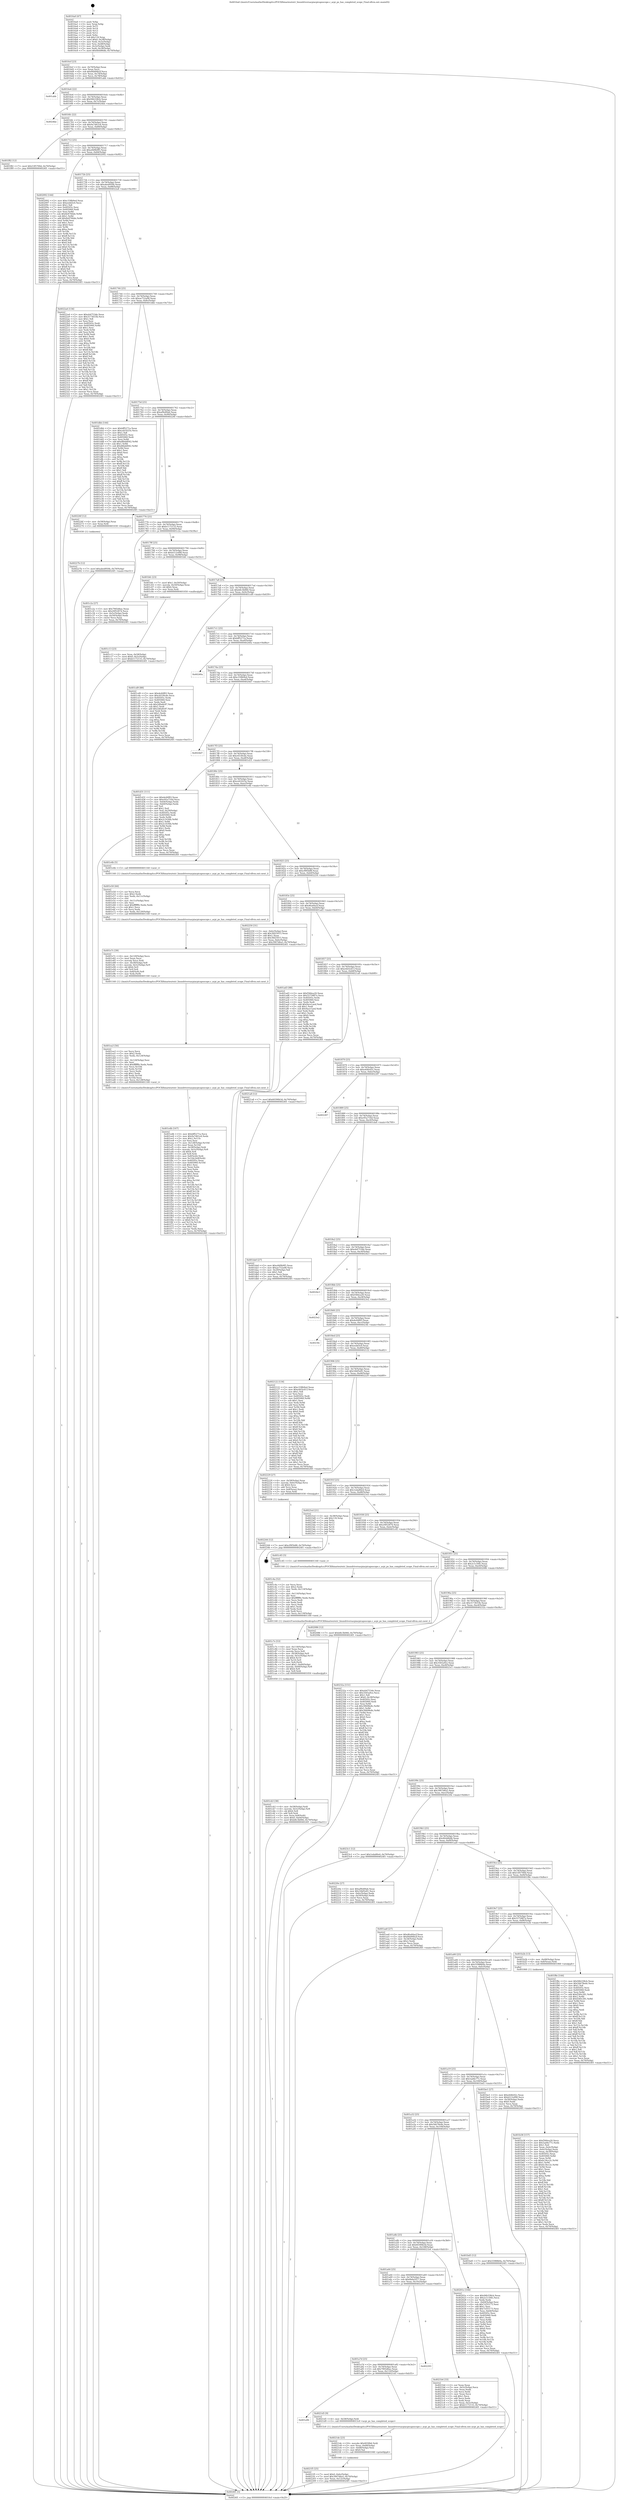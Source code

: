 digraph "0x4016a0" {
  label = "0x4016a0 (/mnt/c/Users/mathe/Desktop/tcc/POCII/binaries/extr_linuxdriversacpiacpicapsscope.c_acpi_ps_has_completed_scope_Final-ollvm.out::main(0))"
  labelloc = "t"
  node[shape=record]

  Entry [label="",width=0.3,height=0.3,shape=circle,fillcolor=black,style=filled]
  "0x4016cf" [label="{
     0x4016cf [23]\l
     | [instrs]\l
     &nbsp;&nbsp;0x4016cf \<+3\>: mov -0x70(%rbp),%eax\l
     &nbsp;&nbsp;0x4016d2 \<+2\>: mov %eax,%ecx\l
     &nbsp;&nbsp;0x4016d4 \<+6\>: sub $0x84d00b2f,%ecx\l
     &nbsp;&nbsp;0x4016da \<+3\>: mov %eax,-0x74(%rbp)\l
     &nbsp;&nbsp;0x4016dd \<+3\>: mov %ecx,-0x78(%rbp)\l
     &nbsp;&nbsp;0x4016e0 \<+6\>: je 0000000000401abb \<main+0x41b\>\l
  }"]
  "0x401abb" [label="{
     0x401abb\l
  }", style=dashed]
  "0x4016e6" [label="{
     0x4016e6 [22]\l
     | [instrs]\l
     &nbsp;&nbsp;0x4016e6 \<+5\>: jmp 00000000004016eb \<main+0x4b\>\l
     &nbsp;&nbsp;0x4016eb \<+3\>: mov -0x74(%rbp),%eax\l
     &nbsp;&nbsp;0x4016ee \<+5\>: sub $0x94b338cb,%eax\l
     &nbsp;&nbsp;0x4016f3 \<+3\>: mov %eax,-0x7c(%rbp)\l
     &nbsp;&nbsp;0x4016f6 \<+6\>: je 00000000004024be \<main+0xe1e\>\l
  }"]
  Exit [label="",width=0.3,height=0.3,shape=circle,fillcolor=black,style=filled,peripheries=2]
  "0x4024be" [label="{
     0x4024be\l
  }", style=dashed]
  "0x4016fc" [label="{
     0x4016fc [22]\l
     | [instrs]\l
     &nbsp;&nbsp;0x4016fc \<+5\>: jmp 0000000000401701 \<main+0x61\>\l
     &nbsp;&nbsp;0x401701 \<+3\>: mov -0x74(%rbp),%eax\l
     &nbsp;&nbsp;0x401704 \<+5\>: sub $0x9a7d61e4,%eax\l
     &nbsp;&nbsp;0x401709 \<+3\>: mov %eax,-0x80(%rbp)\l
     &nbsp;&nbsp;0x40170c \<+6\>: je 0000000000401f82 \<main+0x8e2\>\l
  }"]
  "0x40227b" [label="{
     0x40227b [12]\l
     | [instrs]\l
     &nbsp;&nbsp;0x40227b \<+7\>: movl $0xabed950b,-0x70(%rbp)\l
     &nbsp;&nbsp;0x402282 \<+5\>: jmp 00000000004024f1 \<main+0xe51\>\l
  }"]
  "0x401f82" [label="{
     0x401f82 [12]\l
     | [instrs]\l
     &nbsp;&nbsp;0x401f82 \<+7\>: movl $0x53f5700d,-0x70(%rbp)\l
     &nbsp;&nbsp;0x401f89 \<+5\>: jmp 00000000004024f1 \<main+0xe51\>\l
  }"]
  "0x401712" [label="{
     0x401712 [25]\l
     | [instrs]\l
     &nbsp;&nbsp;0x401712 \<+5\>: jmp 0000000000401717 \<main+0x77\>\l
     &nbsp;&nbsp;0x401717 \<+3\>: mov -0x74(%rbp),%eax\l
     &nbsp;&nbsp;0x40171a \<+5\>: sub $0xa9d9b9f5,%eax\l
     &nbsp;&nbsp;0x40171f \<+6\>: mov %eax,-0x84(%rbp)\l
     &nbsp;&nbsp;0x401725 \<+6\>: je 0000000000402092 \<main+0x9f2\>\l
  }"]
  "0x402244" [label="{
     0x402244 [12]\l
     | [instrs]\l
     &nbsp;&nbsp;0x402244 \<+7\>: movl $0xcf9f5b88,-0x70(%rbp)\l
     &nbsp;&nbsp;0x40224b \<+5\>: jmp 00000000004024f1 \<main+0xe51\>\l
  }"]
  "0x402092" [label="{
     0x402092 [144]\l
     | [instrs]\l
     &nbsp;&nbsp;0x402092 \<+5\>: mov $0xc338b9ed,%eax\l
     &nbsp;&nbsp;0x402097 \<+5\>: mov $0xeedd3c0,%ecx\l
     &nbsp;&nbsp;0x40209c \<+2\>: mov $0x1,%dl\l
     &nbsp;&nbsp;0x40209e \<+7\>: mov 0x40505c,%esi\l
     &nbsp;&nbsp;0x4020a5 \<+7\>: mov 0x405060,%edi\l
     &nbsp;&nbsp;0x4020ac \<+3\>: mov %esi,%r8d\l
     &nbsp;&nbsp;0x4020af \<+7\>: sub $0x8e8766de,%r8d\l
     &nbsp;&nbsp;0x4020b6 \<+4\>: sub $0x1,%r8d\l
     &nbsp;&nbsp;0x4020ba \<+7\>: add $0x8e8766de,%r8d\l
     &nbsp;&nbsp;0x4020c1 \<+4\>: imul %r8d,%esi\l
     &nbsp;&nbsp;0x4020c5 \<+3\>: and $0x1,%esi\l
     &nbsp;&nbsp;0x4020c8 \<+3\>: cmp $0x0,%esi\l
     &nbsp;&nbsp;0x4020cb \<+4\>: sete %r9b\l
     &nbsp;&nbsp;0x4020cf \<+3\>: cmp $0xa,%edi\l
     &nbsp;&nbsp;0x4020d2 \<+4\>: setl %r10b\l
     &nbsp;&nbsp;0x4020d6 \<+3\>: mov %r9b,%r11b\l
     &nbsp;&nbsp;0x4020d9 \<+4\>: xor $0xff,%r11b\l
     &nbsp;&nbsp;0x4020dd \<+3\>: mov %r10b,%bl\l
     &nbsp;&nbsp;0x4020e0 \<+3\>: xor $0xff,%bl\l
     &nbsp;&nbsp;0x4020e3 \<+3\>: xor $0x0,%dl\l
     &nbsp;&nbsp;0x4020e6 \<+3\>: mov %r11b,%r14b\l
     &nbsp;&nbsp;0x4020e9 \<+4\>: and $0x0,%r14b\l
     &nbsp;&nbsp;0x4020ed \<+3\>: and %dl,%r9b\l
     &nbsp;&nbsp;0x4020f0 \<+3\>: mov %bl,%r15b\l
     &nbsp;&nbsp;0x4020f3 \<+4\>: and $0x0,%r15b\l
     &nbsp;&nbsp;0x4020f7 \<+3\>: and %dl,%r10b\l
     &nbsp;&nbsp;0x4020fa \<+3\>: or %r9b,%r14b\l
     &nbsp;&nbsp;0x4020fd \<+3\>: or %r10b,%r15b\l
     &nbsp;&nbsp;0x402100 \<+3\>: xor %r15b,%r14b\l
     &nbsp;&nbsp;0x402103 \<+3\>: or %bl,%r11b\l
     &nbsp;&nbsp;0x402106 \<+4\>: xor $0xff,%r11b\l
     &nbsp;&nbsp;0x40210a \<+3\>: or $0x0,%dl\l
     &nbsp;&nbsp;0x40210d \<+3\>: and %dl,%r11b\l
     &nbsp;&nbsp;0x402110 \<+3\>: or %r11b,%r14b\l
     &nbsp;&nbsp;0x402113 \<+4\>: test $0x1,%r14b\l
     &nbsp;&nbsp;0x402117 \<+3\>: cmovne %ecx,%eax\l
     &nbsp;&nbsp;0x40211a \<+3\>: mov %eax,-0x70(%rbp)\l
     &nbsp;&nbsp;0x40211d \<+5\>: jmp 00000000004024f1 \<main+0xe51\>\l
  }"]
  "0x40172b" [label="{
     0x40172b [25]\l
     | [instrs]\l
     &nbsp;&nbsp;0x40172b \<+5\>: jmp 0000000000401730 \<main+0x90\>\l
     &nbsp;&nbsp;0x401730 \<+3\>: mov -0x74(%rbp),%eax\l
     &nbsp;&nbsp;0x401733 \<+5\>: sub $0xabed950b,%eax\l
     &nbsp;&nbsp;0x401738 \<+6\>: mov %eax,-0x88(%rbp)\l
     &nbsp;&nbsp;0x40173e \<+6\>: je 00000000004022a4 \<main+0xc04\>\l
  }"]
  "0x4021f5" [label="{
     0x4021f5 [25]\l
     | [instrs]\l
     &nbsp;&nbsp;0x4021f5 \<+7\>: movl $0x0,-0x6c(%rbp)\l
     &nbsp;&nbsp;0x4021fc \<+7\>: movl $0x3907d6a5,-0x70(%rbp)\l
     &nbsp;&nbsp;0x402203 \<+6\>: mov %eax,-0x12c(%rbp)\l
     &nbsp;&nbsp;0x402209 \<+5\>: jmp 00000000004024f1 \<main+0xe51\>\l
  }"]
  "0x4022a4" [label="{
     0x4022a4 [134]\l
     | [instrs]\l
     &nbsp;&nbsp;0x4022a4 \<+5\>: mov $0xeb4753de,%eax\l
     &nbsp;&nbsp;0x4022a9 \<+5\>: mov $0x3173633b,%ecx\l
     &nbsp;&nbsp;0x4022ae \<+2\>: mov $0x1,%dl\l
     &nbsp;&nbsp;0x4022b0 \<+2\>: xor %esi,%esi\l
     &nbsp;&nbsp;0x4022b2 \<+7\>: mov 0x40505c,%edi\l
     &nbsp;&nbsp;0x4022b9 \<+8\>: mov 0x405060,%r8d\l
     &nbsp;&nbsp;0x4022c1 \<+3\>: sub $0x1,%esi\l
     &nbsp;&nbsp;0x4022c4 \<+3\>: mov %edi,%r9d\l
     &nbsp;&nbsp;0x4022c7 \<+3\>: add %esi,%r9d\l
     &nbsp;&nbsp;0x4022ca \<+4\>: imul %r9d,%edi\l
     &nbsp;&nbsp;0x4022ce \<+3\>: and $0x1,%edi\l
     &nbsp;&nbsp;0x4022d1 \<+3\>: cmp $0x0,%edi\l
     &nbsp;&nbsp;0x4022d4 \<+4\>: sete %r10b\l
     &nbsp;&nbsp;0x4022d8 \<+4\>: cmp $0xa,%r8d\l
     &nbsp;&nbsp;0x4022dc \<+4\>: setl %r11b\l
     &nbsp;&nbsp;0x4022e0 \<+3\>: mov %r10b,%bl\l
     &nbsp;&nbsp;0x4022e3 \<+3\>: xor $0xff,%bl\l
     &nbsp;&nbsp;0x4022e6 \<+3\>: mov %r11b,%r14b\l
     &nbsp;&nbsp;0x4022e9 \<+4\>: xor $0xff,%r14b\l
     &nbsp;&nbsp;0x4022ed \<+3\>: xor $0x0,%dl\l
     &nbsp;&nbsp;0x4022f0 \<+3\>: mov %bl,%r15b\l
     &nbsp;&nbsp;0x4022f3 \<+4\>: and $0x0,%r15b\l
     &nbsp;&nbsp;0x4022f7 \<+3\>: and %dl,%r10b\l
     &nbsp;&nbsp;0x4022fa \<+3\>: mov %r14b,%r12b\l
     &nbsp;&nbsp;0x4022fd \<+4\>: and $0x0,%r12b\l
     &nbsp;&nbsp;0x402301 \<+3\>: and %dl,%r11b\l
     &nbsp;&nbsp;0x402304 \<+3\>: or %r10b,%r15b\l
     &nbsp;&nbsp;0x402307 \<+3\>: or %r11b,%r12b\l
     &nbsp;&nbsp;0x40230a \<+3\>: xor %r12b,%r15b\l
     &nbsp;&nbsp;0x40230d \<+3\>: or %r14b,%bl\l
     &nbsp;&nbsp;0x402310 \<+3\>: xor $0xff,%bl\l
     &nbsp;&nbsp;0x402313 \<+3\>: or $0x0,%dl\l
     &nbsp;&nbsp;0x402316 \<+2\>: and %dl,%bl\l
     &nbsp;&nbsp;0x402318 \<+3\>: or %bl,%r15b\l
     &nbsp;&nbsp;0x40231b \<+4\>: test $0x1,%r15b\l
     &nbsp;&nbsp;0x40231f \<+3\>: cmovne %ecx,%eax\l
     &nbsp;&nbsp;0x402322 \<+3\>: mov %eax,-0x70(%rbp)\l
     &nbsp;&nbsp;0x402325 \<+5\>: jmp 00000000004024f1 \<main+0xe51\>\l
  }"]
  "0x401744" [label="{
     0x401744 [25]\l
     | [instrs]\l
     &nbsp;&nbsp;0x401744 \<+5\>: jmp 0000000000401749 \<main+0xa9\>\l
     &nbsp;&nbsp;0x401749 \<+3\>: mov -0x74(%rbp),%eax\l
     &nbsp;&nbsp;0x40174c \<+5\>: sub $0xae752a08,%eax\l
     &nbsp;&nbsp;0x401751 \<+6\>: mov %eax,-0x8c(%rbp)\l
     &nbsp;&nbsp;0x401757 \<+6\>: je 0000000000401dbb \<main+0x71b\>\l
  }"]
  "0x4021de" [label="{
     0x4021de [23]\l
     | [instrs]\l
     &nbsp;&nbsp;0x4021de \<+10\>: movabs $0x4030b6,%rdi\l
     &nbsp;&nbsp;0x4021e8 \<+3\>: mov %eax,-0x68(%rbp)\l
     &nbsp;&nbsp;0x4021eb \<+3\>: mov -0x68(%rbp),%esi\l
     &nbsp;&nbsp;0x4021ee \<+2\>: mov $0x0,%al\l
     &nbsp;&nbsp;0x4021f0 \<+5\>: call 0000000000401040 \<printf@plt\>\l
     | [calls]\l
     &nbsp;&nbsp;0x401040 \{1\} (unknown)\l
  }"]
  "0x401dbb" [label="{
     0x401dbb [144]\l
     | [instrs]\l
     &nbsp;&nbsp;0x401dbb \<+5\>: mov $0xbff5271a,%eax\l
     &nbsp;&nbsp;0x401dc0 \<+5\>: mov $0xceb1625e,%ecx\l
     &nbsp;&nbsp;0x401dc5 \<+2\>: mov $0x1,%dl\l
     &nbsp;&nbsp;0x401dc7 \<+7\>: mov 0x40505c,%esi\l
     &nbsp;&nbsp;0x401dce \<+7\>: mov 0x405060,%edi\l
     &nbsp;&nbsp;0x401dd5 \<+3\>: mov %esi,%r8d\l
     &nbsp;&nbsp;0x401dd8 \<+7\>: add $0xd6bdd042,%r8d\l
     &nbsp;&nbsp;0x401ddf \<+4\>: sub $0x1,%r8d\l
     &nbsp;&nbsp;0x401de3 \<+7\>: sub $0xd6bdd042,%r8d\l
     &nbsp;&nbsp;0x401dea \<+4\>: imul %r8d,%esi\l
     &nbsp;&nbsp;0x401dee \<+3\>: and $0x1,%esi\l
     &nbsp;&nbsp;0x401df1 \<+3\>: cmp $0x0,%esi\l
     &nbsp;&nbsp;0x401df4 \<+4\>: sete %r9b\l
     &nbsp;&nbsp;0x401df8 \<+3\>: cmp $0xa,%edi\l
     &nbsp;&nbsp;0x401dfb \<+4\>: setl %r10b\l
     &nbsp;&nbsp;0x401dff \<+3\>: mov %r9b,%r11b\l
     &nbsp;&nbsp;0x401e02 \<+4\>: xor $0xff,%r11b\l
     &nbsp;&nbsp;0x401e06 \<+3\>: mov %r10b,%bl\l
     &nbsp;&nbsp;0x401e09 \<+3\>: xor $0xff,%bl\l
     &nbsp;&nbsp;0x401e0c \<+3\>: xor $0x1,%dl\l
     &nbsp;&nbsp;0x401e0f \<+3\>: mov %r11b,%r14b\l
     &nbsp;&nbsp;0x401e12 \<+4\>: and $0xff,%r14b\l
     &nbsp;&nbsp;0x401e16 \<+3\>: and %dl,%r9b\l
     &nbsp;&nbsp;0x401e19 \<+3\>: mov %bl,%r15b\l
     &nbsp;&nbsp;0x401e1c \<+4\>: and $0xff,%r15b\l
     &nbsp;&nbsp;0x401e20 \<+3\>: and %dl,%r10b\l
     &nbsp;&nbsp;0x401e23 \<+3\>: or %r9b,%r14b\l
     &nbsp;&nbsp;0x401e26 \<+3\>: or %r10b,%r15b\l
     &nbsp;&nbsp;0x401e29 \<+3\>: xor %r15b,%r14b\l
     &nbsp;&nbsp;0x401e2c \<+3\>: or %bl,%r11b\l
     &nbsp;&nbsp;0x401e2f \<+4\>: xor $0xff,%r11b\l
     &nbsp;&nbsp;0x401e33 \<+3\>: or $0x1,%dl\l
     &nbsp;&nbsp;0x401e36 \<+3\>: and %dl,%r11b\l
     &nbsp;&nbsp;0x401e39 \<+3\>: or %r11b,%r14b\l
     &nbsp;&nbsp;0x401e3c \<+4\>: test $0x1,%r14b\l
     &nbsp;&nbsp;0x401e40 \<+3\>: cmovne %ecx,%eax\l
     &nbsp;&nbsp;0x401e43 \<+3\>: mov %eax,-0x70(%rbp)\l
     &nbsp;&nbsp;0x401e46 \<+5\>: jmp 00000000004024f1 \<main+0xe51\>\l
  }"]
  "0x40175d" [label="{
     0x40175d [25]\l
     | [instrs]\l
     &nbsp;&nbsp;0x40175d \<+5\>: jmp 0000000000401762 \<main+0xc2\>\l
     &nbsp;&nbsp;0x401762 \<+3\>: mov -0x74(%rbp),%eax\l
     &nbsp;&nbsp;0x401765 \<+5\>: sub $0xaf9e89a6,%eax\l
     &nbsp;&nbsp;0x40176a \<+6\>: mov %eax,-0x90(%rbp)\l
     &nbsp;&nbsp;0x401770 \<+6\>: je 000000000040226f \<main+0xbcf\>\l
  }"]
  "0x401a96" [label="{
     0x401a96\l
  }", style=dashed]
  "0x40226f" [label="{
     0x40226f [12]\l
     | [instrs]\l
     &nbsp;&nbsp;0x40226f \<+4\>: mov -0x58(%rbp),%rax\l
     &nbsp;&nbsp;0x402273 \<+3\>: mov %rax,%rdi\l
     &nbsp;&nbsp;0x402276 \<+5\>: call 0000000000401030 \<free@plt\>\l
     | [calls]\l
     &nbsp;&nbsp;0x401030 \{1\} (unknown)\l
  }"]
  "0x401776" [label="{
     0x401776 [25]\l
     | [instrs]\l
     &nbsp;&nbsp;0x401776 \<+5\>: jmp 000000000040177b \<main+0xdb\>\l
     &nbsp;&nbsp;0x40177b \<+3\>: mov -0x74(%rbp),%eax\l
     &nbsp;&nbsp;0x40177e \<+5\>: sub $0xb1172133,%eax\l
     &nbsp;&nbsp;0x401783 \<+6\>: mov %eax,-0x94(%rbp)\l
     &nbsp;&nbsp;0x401789 \<+6\>: je 0000000000401c2a \<main+0x58a\>\l
  }"]
  "0x4021d5" [label="{
     0x4021d5 [9]\l
     | [instrs]\l
     &nbsp;&nbsp;0x4021d5 \<+4\>: mov -0x58(%rbp),%rdi\l
     &nbsp;&nbsp;0x4021d9 \<+5\>: call 00000000004015c0 \<acpi_ps_has_completed_scope\>\l
     | [calls]\l
     &nbsp;&nbsp;0x4015c0 \{1\} (/mnt/c/Users/mathe/Desktop/tcc/POCII/binaries/extr_linuxdriversacpiacpicapsscope.c_acpi_ps_has_completed_scope_Final-ollvm.out::acpi_ps_has_completed_scope)\l
  }"]
  "0x401c2a" [label="{
     0x401c2a [27]\l
     | [instrs]\l
     &nbsp;&nbsp;0x401c2a \<+5\>: mov $0x7905d6ac,%eax\l
     &nbsp;&nbsp;0x401c2f \<+5\>: mov $0x20f52874,%ecx\l
     &nbsp;&nbsp;0x401c34 \<+3\>: mov -0x5c(%rbp),%edx\l
     &nbsp;&nbsp;0x401c37 \<+3\>: cmp -0x50(%rbp),%edx\l
     &nbsp;&nbsp;0x401c3a \<+3\>: cmovl %ecx,%eax\l
     &nbsp;&nbsp;0x401c3d \<+3\>: mov %eax,-0x70(%rbp)\l
     &nbsp;&nbsp;0x401c40 \<+5\>: jmp 00000000004024f1 \<main+0xe51\>\l
  }"]
  "0x40178f" [label="{
     0x40178f [25]\l
     | [instrs]\l
     &nbsp;&nbsp;0x40178f \<+5\>: jmp 0000000000401794 \<main+0xf4\>\l
     &nbsp;&nbsp;0x401794 \<+3\>: mov -0x74(%rbp),%eax\l
     &nbsp;&nbsp;0x401797 \<+5\>: sub $0xb512ef08,%eax\l
     &nbsp;&nbsp;0x40179c \<+6\>: mov %eax,-0x98(%rbp)\l
     &nbsp;&nbsp;0x4017a2 \<+6\>: je 0000000000401bfc \<main+0x55c\>\l
  }"]
  "0x401a7d" [label="{
     0x401a7d [25]\l
     | [instrs]\l
     &nbsp;&nbsp;0x401a7d \<+5\>: jmp 0000000000401a82 \<main+0x3e2\>\l
     &nbsp;&nbsp;0x401a82 \<+3\>: mov -0x74(%rbp),%eax\l
     &nbsp;&nbsp;0x401a85 \<+5\>: sub $0x7905d6ac,%eax\l
     &nbsp;&nbsp;0x401a8a \<+6\>: mov %eax,-0x110(%rbp)\l
     &nbsp;&nbsp;0x401a90 \<+6\>: je 00000000004021d5 \<main+0xb35\>\l
  }"]
  "0x401bfc" [label="{
     0x401bfc [23]\l
     | [instrs]\l
     &nbsp;&nbsp;0x401bfc \<+7\>: movl $0x1,-0x50(%rbp)\l
     &nbsp;&nbsp;0x401c03 \<+4\>: movslq -0x50(%rbp),%rax\l
     &nbsp;&nbsp;0x401c07 \<+4\>: shl $0x4,%rax\l
     &nbsp;&nbsp;0x401c0b \<+3\>: mov %rax,%rdi\l
     &nbsp;&nbsp;0x401c0e \<+5\>: call 0000000000401050 \<malloc@plt\>\l
     | [calls]\l
     &nbsp;&nbsp;0x401050 \{1\} (unknown)\l
  }"]
  "0x4017a8" [label="{
     0x4017a8 [25]\l
     | [instrs]\l
     &nbsp;&nbsp;0x4017a8 \<+5\>: jmp 00000000004017ad \<main+0x10d\>\l
     &nbsp;&nbsp;0x4017ad \<+3\>: mov -0x74(%rbp),%eax\l
     &nbsp;&nbsp;0x4017b0 \<+5\>: sub $0xb8c3b066,%eax\l
     &nbsp;&nbsp;0x4017b5 \<+6\>: mov %eax,-0x9c(%rbp)\l
     &nbsp;&nbsp;0x4017bb \<+6\>: je 0000000000401cd9 \<main+0x639\>\l
  }"]
  "0x402293" [label="{
     0x402293\l
  }", style=dashed]
  "0x401cd9" [label="{
     0x401cd9 [88]\l
     | [instrs]\l
     &nbsp;&nbsp;0x401cd9 \<+5\>: mov $0xde44f83,%eax\l
     &nbsp;&nbsp;0x401cde \<+5\>: mov $0xc6530cde,%ecx\l
     &nbsp;&nbsp;0x401ce3 \<+7\>: mov 0x40505c,%edx\l
     &nbsp;&nbsp;0x401cea \<+7\>: mov 0x405060,%esi\l
     &nbsp;&nbsp;0x401cf1 \<+2\>: mov %edx,%edi\l
     &nbsp;&nbsp;0x401cf3 \<+6\>: sub $0x2d0a8c87,%edi\l
     &nbsp;&nbsp;0x401cf9 \<+3\>: sub $0x1,%edi\l
     &nbsp;&nbsp;0x401cfc \<+6\>: add $0x2d0a8c87,%edi\l
     &nbsp;&nbsp;0x401d02 \<+3\>: imul %edi,%edx\l
     &nbsp;&nbsp;0x401d05 \<+3\>: and $0x1,%edx\l
     &nbsp;&nbsp;0x401d08 \<+3\>: cmp $0x0,%edx\l
     &nbsp;&nbsp;0x401d0b \<+4\>: sete %r8b\l
     &nbsp;&nbsp;0x401d0f \<+3\>: cmp $0xa,%esi\l
     &nbsp;&nbsp;0x401d12 \<+4\>: setl %r9b\l
     &nbsp;&nbsp;0x401d16 \<+3\>: mov %r8b,%r10b\l
     &nbsp;&nbsp;0x401d19 \<+3\>: and %r9b,%r10b\l
     &nbsp;&nbsp;0x401d1c \<+3\>: xor %r9b,%r8b\l
     &nbsp;&nbsp;0x401d1f \<+3\>: or %r8b,%r10b\l
     &nbsp;&nbsp;0x401d22 \<+4\>: test $0x1,%r10b\l
     &nbsp;&nbsp;0x401d26 \<+3\>: cmovne %ecx,%eax\l
     &nbsp;&nbsp;0x401d29 \<+3\>: mov %eax,-0x70(%rbp)\l
     &nbsp;&nbsp;0x401d2c \<+5\>: jmp 00000000004024f1 \<main+0xe51\>\l
  }"]
  "0x4017c1" [label="{
     0x4017c1 [25]\l
     | [instrs]\l
     &nbsp;&nbsp;0x4017c1 \<+5\>: jmp 00000000004017c6 \<main+0x126\>\l
     &nbsp;&nbsp;0x4017c6 \<+3\>: mov -0x74(%rbp),%eax\l
     &nbsp;&nbsp;0x4017c9 \<+5\>: sub $0xbff5271a,%eax\l
     &nbsp;&nbsp;0x4017ce \<+6\>: mov %eax,-0xa0(%rbp)\l
     &nbsp;&nbsp;0x4017d4 \<+6\>: je 000000000040240a \<main+0xd6a\>\l
  }"]
  "0x401a64" [label="{
     0x401a64 [25]\l
     | [instrs]\l
     &nbsp;&nbsp;0x401a64 \<+5\>: jmp 0000000000401a69 \<main+0x3c9\>\l
     &nbsp;&nbsp;0x401a69 \<+3\>: mov -0x74(%rbp),%eax\l
     &nbsp;&nbsp;0x401a6c \<+5\>: sub $0x6bda5f17,%eax\l
     &nbsp;&nbsp;0x401a71 \<+6\>: mov %eax,-0x10c(%rbp)\l
     &nbsp;&nbsp;0x401a77 \<+6\>: je 0000000000402293 \<main+0xbf3\>\l
  }"]
  "0x40240a" [label="{
     0x40240a\l
  }", style=dashed]
  "0x4017da" [label="{
     0x4017da [25]\l
     | [instrs]\l
     &nbsp;&nbsp;0x4017da \<+5\>: jmp 00000000004017df \<main+0x13f\>\l
     &nbsp;&nbsp;0x4017df \<+3\>: mov -0x74(%rbp),%eax\l
     &nbsp;&nbsp;0x4017e2 \<+5\>: sub $0xc338b9ed,%eax\l
     &nbsp;&nbsp;0x4017e7 \<+6\>: mov %eax,-0xa4(%rbp)\l
     &nbsp;&nbsp;0x4017ed \<+6\>: je 00000000004024d7 \<main+0xe37\>\l
  }"]
  "0x4021b4" [label="{
     0x4021b4 [33]\l
     | [instrs]\l
     &nbsp;&nbsp;0x4021b4 \<+2\>: xor %eax,%eax\l
     &nbsp;&nbsp;0x4021b6 \<+3\>: mov -0x5c(%rbp),%ecx\l
     &nbsp;&nbsp;0x4021b9 \<+2\>: mov %eax,%edx\l
     &nbsp;&nbsp;0x4021bb \<+2\>: sub %ecx,%edx\l
     &nbsp;&nbsp;0x4021bd \<+2\>: mov %eax,%ecx\l
     &nbsp;&nbsp;0x4021bf \<+3\>: sub $0x1,%ecx\l
     &nbsp;&nbsp;0x4021c2 \<+2\>: add %ecx,%edx\l
     &nbsp;&nbsp;0x4021c4 \<+2\>: sub %edx,%eax\l
     &nbsp;&nbsp;0x4021c6 \<+3\>: mov %eax,-0x5c(%rbp)\l
     &nbsp;&nbsp;0x4021c9 \<+7\>: movl $0xb1172133,-0x70(%rbp)\l
     &nbsp;&nbsp;0x4021d0 \<+5\>: jmp 00000000004024f1 \<main+0xe51\>\l
  }"]
  "0x4024d7" [label="{
     0x4024d7\l
  }", style=dashed]
  "0x4017f3" [label="{
     0x4017f3 [25]\l
     | [instrs]\l
     &nbsp;&nbsp;0x4017f3 \<+5\>: jmp 00000000004017f8 \<main+0x158\>\l
     &nbsp;&nbsp;0x4017f8 \<+3\>: mov -0x74(%rbp),%eax\l
     &nbsp;&nbsp;0x4017fb \<+5\>: sub $0xc6530cde,%eax\l
     &nbsp;&nbsp;0x401800 \<+6\>: mov %eax,-0xa8(%rbp)\l
     &nbsp;&nbsp;0x401806 \<+6\>: je 0000000000401d31 \<main+0x691\>\l
  }"]
  "0x401a4b" [label="{
     0x401a4b [25]\l
     | [instrs]\l
     &nbsp;&nbsp;0x401a4b \<+5\>: jmp 0000000000401a50 \<main+0x3b0\>\l
     &nbsp;&nbsp;0x401a50 \<+3\>: mov -0x74(%rbp),%eax\l
     &nbsp;&nbsp;0x401a53 \<+5\>: sub $0x60390b3d,%eax\l
     &nbsp;&nbsp;0x401a58 \<+6\>: mov %eax,-0x108(%rbp)\l
     &nbsp;&nbsp;0x401a5e \<+6\>: je 00000000004021b4 \<main+0xb14\>\l
  }"]
  "0x401d31" [label="{
     0x401d31 [111]\l
     | [instrs]\l
     &nbsp;&nbsp;0x401d31 \<+5\>: mov $0xde44f83,%eax\l
     &nbsp;&nbsp;0x401d36 \<+5\>: mov $0xe95a716d,%ecx\l
     &nbsp;&nbsp;0x401d3b \<+3\>: mov -0x64(%rbp),%edx\l
     &nbsp;&nbsp;0x401d3e \<+3\>: cmp -0x60(%rbp),%edx\l
     &nbsp;&nbsp;0x401d41 \<+4\>: setl %sil\l
     &nbsp;&nbsp;0x401d45 \<+4\>: and $0x1,%sil\l
     &nbsp;&nbsp;0x401d49 \<+4\>: mov %sil,-0x29(%rbp)\l
     &nbsp;&nbsp;0x401d4d \<+7\>: mov 0x40505c,%edx\l
     &nbsp;&nbsp;0x401d54 \<+7\>: mov 0x405060,%edi\l
     &nbsp;&nbsp;0x401d5b \<+3\>: mov %edx,%r8d\l
     &nbsp;&nbsp;0x401d5e \<+7\>: add $0x2c1636b,%r8d\l
     &nbsp;&nbsp;0x401d65 \<+4\>: sub $0x1,%r8d\l
     &nbsp;&nbsp;0x401d69 \<+7\>: sub $0x2c1636b,%r8d\l
     &nbsp;&nbsp;0x401d70 \<+4\>: imul %r8d,%edx\l
     &nbsp;&nbsp;0x401d74 \<+3\>: and $0x1,%edx\l
     &nbsp;&nbsp;0x401d77 \<+3\>: cmp $0x0,%edx\l
     &nbsp;&nbsp;0x401d7a \<+4\>: sete %sil\l
     &nbsp;&nbsp;0x401d7e \<+3\>: cmp $0xa,%edi\l
     &nbsp;&nbsp;0x401d81 \<+4\>: setl %r9b\l
     &nbsp;&nbsp;0x401d85 \<+3\>: mov %sil,%r10b\l
     &nbsp;&nbsp;0x401d88 \<+3\>: and %r9b,%r10b\l
     &nbsp;&nbsp;0x401d8b \<+3\>: xor %r9b,%sil\l
     &nbsp;&nbsp;0x401d8e \<+3\>: or %sil,%r10b\l
     &nbsp;&nbsp;0x401d91 \<+4\>: test $0x1,%r10b\l
     &nbsp;&nbsp;0x401d95 \<+3\>: cmovne %ecx,%eax\l
     &nbsp;&nbsp;0x401d98 \<+3\>: mov %eax,-0x70(%rbp)\l
     &nbsp;&nbsp;0x401d9b \<+5\>: jmp 00000000004024f1 \<main+0xe51\>\l
  }"]
  "0x40180c" [label="{
     0x40180c [25]\l
     | [instrs]\l
     &nbsp;&nbsp;0x40180c \<+5\>: jmp 0000000000401811 \<main+0x171\>\l
     &nbsp;&nbsp;0x401811 \<+3\>: mov -0x74(%rbp),%eax\l
     &nbsp;&nbsp;0x401814 \<+5\>: sub $0xceb1625e,%eax\l
     &nbsp;&nbsp;0x401819 \<+6\>: mov %eax,-0xac(%rbp)\l
     &nbsp;&nbsp;0x40181f \<+6\>: je 0000000000401e4b \<main+0x7ab\>\l
  }"]
  "0x40201e" [label="{
     0x40201e [104]\l
     | [instrs]\l
     &nbsp;&nbsp;0x40201e \<+5\>: mov $0x94b338cb,%eax\l
     &nbsp;&nbsp;0x402023 \<+5\>: mov $0x2c1c56fc,%ecx\l
     &nbsp;&nbsp;0x402028 \<+2\>: xor %edx,%edx\l
     &nbsp;&nbsp;0x40202a \<+3\>: mov -0x64(%rbp),%esi\l
     &nbsp;&nbsp;0x40202d \<+6\>: sub $0x7cf35173,%esi\l
     &nbsp;&nbsp;0x402033 \<+3\>: add $0x1,%esi\l
     &nbsp;&nbsp;0x402036 \<+6\>: add $0x7cf35173,%esi\l
     &nbsp;&nbsp;0x40203c \<+3\>: mov %esi,-0x64(%rbp)\l
     &nbsp;&nbsp;0x40203f \<+7\>: mov 0x40505c,%esi\l
     &nbsp;&nbsp;0x402046 \<+7\>: mov 0x405060,%edi\l
     &nbsp;&nbsp;0x40204d \<+3\>: sub $0x1,%edx\l
     &nbsp;&nbsp;0x402050 \<+3\>: mov %esi,%r8d\l
     &nbsp;&nbsp;0x402053 \<+3\>: add %edx,%r8d\l
     &nbsp;&nbsp;0x402056 \<+4\>: imul %r8d,%esi\l
     &nbsp;&nbsp;0x40205a \<+3\>: and $0x1,%esi\l
     &nbsp;&nbsp;0x40205d \<+3\>: cmp $0x0,%esi\l
     &nbsp;&nbsp;0x402060 \<+4\>: sete %r9b\l
     &nbsp;&nbsp;0x402064 \<+3\>: cmp $0xa,%edi\l
     &nbsp;&nbsp;0x402067 \<+4\>: setl %r10b\l
     &nbsp;&nbsp;0x40206b \<+3\>: mov %r9b,%r11b\l
     &nbsp;&nbsp;0x40206e \<+3\>: and %r10b,%r11b\l
     &nbsp;&nbsp;0x402071 \<+3\>: xor %r10b,%r9b\l
     &nbsp;&nbsp;0x402074 \<+3\>: or %r9b,%r11b\l
     &nbsp;&nbsp;0x402077 \<+4\>: test $0x1,%r11b\l
     &nbsp;&nbsp;0x40207b \<+3\>: cmovne %ecx,%eax\l
     &nbsp;&nbsp;0x40207e \<+3\>: mov %eax,-0x70(%rbp)\l
     &nbsp;&nbsp;0x402081 \<+5\>: jmp 00000000004024f1 \<main+0xe51\>\l
  }"]
  "0x401e4b" [label="{
     0x401e4b [5]\l
     | [instrs]\l
     &nbsp;&nbsp;0x401e4b \<+5\>: call 0000000000401160 \<next_i\>\l
     | [calls]\l
     &nbsp;&nbsp;0x401160 \{1\} (/mnt/c/Users/mathe/Desktop/tcc/POCII/binaries/extr_linuxdriversacpiacpicapsscope.c_acpi_ps_has_completed_scope_Final-ollvm.out::next_i)\l
  }"]
  "0x401825" [label="{
     0x401825 [25]\l
     | [instrs]\l
     &nbsp;&nbsp;0x401825 \<+5\>: jmp 000000000040182a \<main+0x18a\>\l
     &nbsp;&nbsp;0x40182a \<+3\>: mov -0x74(%rbp),%eax\l
     &nbsp;&nbsp;0x40182d \<+5\>: sub $0xcf9f5b88,%eax\l
     &nbsp;&nbsp;0x401832 \<+6\>: mov %eax,-0xb0(%rbp)\l
     &nbsp;&nbsp;0x401838 \<+6\>: je 0000000000402250 \<main+0xbb0\>\l
  }"]
  "0x401edb" [label="{
     0x401edb [167]\l
     | [instrs]\l
     &nbsp;&nbsp;0x401edb \<+5\>: mov $0xbff5271a,%ecx\l
     &nbsp;&nbsp;0x401ee0 \<+5\>: mov $0x9a7d61e4,%edx\l
     &nbsp;&nbsp;0x401ee5 \<+3\>: mov $0x1,%r11b\l
     &nbsp;&nbsp;0x401ee8 \<+2\>: xor %esi,%esi\l
     &nbsp;&nbsp;0x401eea \<+7\>: mov -0x128(%rbp),%r10d\l
     &nbsp;&nbsp;0x401ef1 \<+4\>: imul %eax,%r10d\l
     &nbsp;&nbsp;0x401ef5 \<+4\>: mov -0x58(%rbp),%rdi\l
     &nbsp;&nbsp;0x401ef9 \<+4\>: movslq -0x5c(%rbp),%r8\l
     &nbsp;&nbsp;0x401efd \<+4\>: shl $0x4,%r8\l
     &nbsp;&nbsp;0x401f01 \<+3\>: add %r8,%rdi\l
     &nbsp;&nbsp;0x401f04 \<+4\>: mov 0x8(%rdi),%rdi\l
     &nbsp;&nbsp;0x401f08 \<+4\>: mov %r10d,0x8(%rdi)\l
     &nbsp;&nbsp;0x401f0c \<+7\>: mov 0x40505c,%eax\l
     &nbsp;&nbsp;0x401f13 \<+8\>: mov 0x405060,%r10d\l
     &nbsp;&nbsp;0x401f1b \<+3\>: sub $0x1,%esi\l
     &nbsp;&nbsp;0x401f1e \<+2\>: mov %eax,%ebx\l
     &nbsp;&nbsp;0x401f20 \<+2\>: add %esi,%ebx\l
     &nbsp;&nbsp;0x401f22 \<+3\>: imul %ebx,%eax\l
     &nbsp;&nbsp;0x401f25 \<+3\>: and $0x1,%eax\l
     &nbsp;&nbsp;0x401f28 \<+3\>: cmp $0x0,%eax\l
     &nbsp;&nbsp;0x401f2b \<+4\>: sete %r14b\l
     &nbsp;&nbsp;0x401f2f \<+4\>: cmp $0xa,%r10d\l
     &nbsp;&nbsp;0x401f33 \<+4\>: setl %r15b\l
     &nbsp;&nbsp;0x401f37 \<+3\>: mov %r14b,%r12b\l
     &nbsp;&nbsp;0x401f3a \<+4\>: xor $0xff,%r12b\l
     &nbsp;&nbsp;0x401f3e \<+3\>: mov %r15b,%r13b\l
     &nbsp;&nbsp;0x401f41 \<+4\>: xor $0xff,%r13b\l
     &nbsp;&nbsp;0x401f45 \<+4\>: xor $0x0,%r11b\l
     &nbsp;&nbsp;0x401f49 \<+3\>: mov %r12b,%al\l
     &nbsp;&nbsp;0x401f4c \<+2\>: and $0x0,%al\l
     &nbsp;&nbsp;0x401f4e \<+3\>: and %r11b,%r14b\l
     &nbsp;&nbsp;0x401f51 \<+3\>: mov %r13b,%sil\l
     &nbsp;&nbsp;0x401f54 \<+4\>: and $0x0,%sil\l
     &nbsp;&nbsp;0x401f58 \<+3\>: and %r11b,%r15b\l
     &nbsp;&nbsp;0x401f5b \<+3\>: or %r14b,%al\l
     &nbsp;&nbsp;0x401f5e \<+3\>: or %r15b,%sil\l
     &nbsp;&nbsp;0x401f61 \<+3\>: xor %sil,%al\l
     &nbsp;&nbsp;0x401f64 \<+3\>: or %r13b,%r12b\l
     &nbsp;&nbsp;0x401f67 \<+4\>: xor $0xff,%r12b\l
     &nbsp;&nbsp;0x401f6b \<+4\>: or $0x0,%r11b\l
     &nbsp;&nbsp;0x401f6f \<+3\>: and %r11b,%r12b\l
     &nbsp;&nbsp;0x401f72 \<+3\>: or %r12b,%al\l
     &nbsp;&nbsp;0x401f75 \<+2\>: test $0x1,%al\l
     &nbsp;&nbsp;0x401f77 \<+3\>: cmovne %edx,%ecx\l
     &nbsp;&nbsp;0x401f7a \<+3\>: mov %ecx,-0x70(%rbp)\l
     &nbsp;&nbsp;0x401f7d \<+5\>: jmp 00000000004024f1 \<main+0xe51\>\l
  }"]
  "0x402250" [label="{
     0x402250 [31]\l
     | [instrs]\l
     &nbsp;&nbsp;0x402250 \<+3\>: mov -0x6c(%rbp),%eax\l
     &nbsp;&nbsp;0x402253 \<+5\>: add $0x3fd25015,%eax\l
     &nbsp;&nbsp;0x402258 \<+3\>: add $0x1,%eax\l
     &nbsp;&nbsp;0x40225b \<+5\>: sub $0x3fd25015,%eax\l
     &nbsp;&nbsp;0x402260 \<+3\>: mov %eax,-0x6c(%rbp)\l
     &nbsp;&nbsp;0x402263 \<+7\>: movl $0x3907d6a5,-0x70(%rbp)\l
     &nbsp;&nbsp;0x40226a \<+5\>: jmp 00000000004024f1 \<main+0xe51\>\l
  }"]
  "0x40183e" [label="{
     0x40183e [25]\l
     | [instrs]\l
     &nbsp;&nbsp;0x40183e \<+5\>: jmp 0000000000401843 \<main+0x1a3\>\l
     &nbsp;&nbsp;0x401843 \<+3\>: mov -0x74(%rbp),%eax\l
     &nbsp;&nbsp;0x401846 \<+5\>: sub $0xd6a44acf,%eax\l
     &nbsp;&nbsp;0x40184b \<+6\>: mov %eax,-0xb4(%rbp)\l
     &nbsp;&nbsp;0x401851 \<+6\>: je 0000000000401ad3 \<main+0x433\>\l
  }"]
  "0x401ea3" [label="{
     0x401ea3 [56]\l
     | [instrs]\l
     &nbsp;&nbsp;0x401ea3 \<+2\>: xor %ecx,%ecx\l
     &nbsp;&nbsp;0x401ea5 \<+5\>: mov $0x2,%edx\l
     &nbsp;&nbsp;0x401eaa \<+6\>: mov %edx,-0x124(%rbp)\l
     &nbsp;&nbsp;0x401eb0 \<+1\>: cltd\l
     &nbsp;&nbsp;0x401eb1 \<+6\>: mov -0x124(%rbp),%esi\l
     &nbsp;&nbsp;0x401eb7 \<+2\>: idiv %esi\l
     &nbsp;&nbsp;0x401eb9 \<+6\>: imul $0xfffffffe,%edx,%edx\l
     &nbsp;&nbsp;0x401ebf \<+3\>: mov %ecx,%r10d\l
     &nbsp;&nbsp;0x401ec2 \<+3\>: sub %edx,%r10d\l
     &nbsp;&nbsp;0x401ec5 \<+2\>: mov %ecx,%edx\l
     &nbsp;&nbsp;0x401ec7 \<+3\>: sub $0x1,%edx\l
     &nbsp;&nbsp;0x401eca \<+3\>: add %edx,%r10d\l
     &nbsp;&nbsp;0x401ecd \<+3\>: sub %r10d,%ecx\l
     &nbsp;&nbsp;0x401ed0 \<+6\>: mov %ecx,-0x128(%rbp)\l
     &nbsp;&nbsp;0x401ed6 \<+5\>: call 0000000000401160 \<next_i\>\l
     | [calls]\l
     &nbsp;&nbsp;0x401160 \{1\} (/mnt/c/Users/mathe/Desktop/tcc/POCII/binaries/extr_linuxdriversacpiacpicapsscope.c_acpi_ps_has_completed_scope_Final-ollvm.out::next_i)\l
  }"]
  "0x401ad3" [label="{
     0x401ad3 [88]\l
     | [instrs]\l
     &nbsp;&nbsp;0x401ad3 \<+5\>: mov $0xf366ea20,%eax\l
     &nbsp;&nbsp;0x401ad8 \<+5\>: mov $0x5575887a,%ecx\l
     &nbsp;&nbsp;0x401add \<+7\>: mov 0x40505c,%edx\l
     &nbsp;&nbsp;0x401ae4 \<+7\>: mov 0x405060,%esi\l
     &nbsp;&nbsp;0x401aeb \<+2\>: mov %edx,%edi\l
     &nbsp;&nbsp;0x401aed \<+6\>: add $0x9ace1aed,%edi\l
     &nbsp;&nbsp;0x401af3 \<+3\>: sub $0x1,%edi\l
     &nbsp;&nbsp;0x401af6 \<+6\>: sub $0x9ace1aed,%edi\l
     &nbsp;&nbsp;0x401afc \<+3\>: imul %edi,%edx\l
     &nbsp;&nbsp;0x401aff \<+3\>: and $0x1,%edx\l
     &nbsp;&nbsp;0x401b02 \<+3\>: cmp $0x0,%edx\l
     &nbsp;&nbsp;0x401b05 \<+4\>: sete %r8b\l
     &nbsp;&nbsp;0x401b09 \<+3\>: cmp $0xa,%esi\l
     &nbsp;&nbsp;0x401b0c \<+4\>: setl %r9b\l
     &nbsp;&nbsp;0x401b10 \<+3\>: mov %r8b,%r10b\l
     &nbsp;&nbsp;0x401b13 \<+3\>: and %r9b,%r10b\l
     &nbsp;&nbsp;0x401b16 \<+3\>: xor %r9b,%r8b\l
     &nbsp;&nbsp;0x401b19 \<+3\>: or %r8b,%r10b\l
     &nbsp;&nbsp;0x401b1c \<+4\>: test $0x1,%r10b\l
     &nbsp;&nbsp;0x401b20 \<+3\>: cmovne %ecx,%eax\l
     &nbsp;&nbsp;0x401b23 \<+3\>: mov %eax,-0x70(%rbp)\l
     &nbsp;&nbsp;0x401b26 \<+5\>: jmp 00000000004024f1 \<main+0xe51\>\l
  }"]
  "0x401857" [label="{
     0x401857 [25]\l
     | [instrs]\l
     &nbsp;&nbsp;0x401857 \<+5\>: jmp 000000000040185c \<main+0x1bc\>\l
     &nbsp;&nbsp;0x40185c \<+3\>: mov -0x74(%rbp),%eax\l
     &nbsp;&nbsp;0x40185f \<+5\>: sub $0xe4d3cd13,%eax\l
     &nbsp;&nbsp;0x401864 \<+6\>: mov %eax,-0xb8(%rbp)\l
     &nbsp;&nbsp;0x40186a \<+6\>: je 00000000004021a8 \<main+0xb08\>\l
  }"]
  "0x401e7c" [label="{
     0x401e7c [39]\l
     | [instrs]\l
     &nbsp;&nbsp;0x401e7c \<+6\>: mov -0x120(%rbp),%ecx\l
     &nbsp;&nbsp;0x401e82 \<+3\>: imul %eax,%ecx\l
     &nbsp;&nbsp;0x401e85 \<+3\>: movslq %ecx,%rdi\l
     &nbsp;&nbsp;0x401e88 \<+4\>: mov -0x58(%rbp),%r8\l
     &nbsp;&nbsp;0x401e8c \<+4\>: movslq -0x5c(%rbp),%r9\l
     &nbsp;&nbsp;0x401e90 \<+4\>: shl $0x4,%r9\l
     &nbsp;&nbsp;0x401e94 \<+3\>: add %r9,%r8\l
     &nbsp;&nbsp;0x401e97 \<+4\>: mov 0x8(%r8),%r8\l
     &nbsp;&nbsp;0x401e9b \<+3\>: mov %rdi,(%r8)\l
     &nbsp;&nbsp;0x401e9e \<+5\>: call 0000000000401160 \<next_i\>\l
     | [calls]\l
     &nbsp;&nbsp;0x401160 \{1\} (/mnt/c/Users/mathe/Desktop/tcc/POCII/binaries/extr_linuxdriversacpiacpicapsscope.c_acpi_ps_has_completed_scope_Final-ollvm.out::next_i)\l
  }"]
  "0x4021a8" [label="{
     0x4021a8 [12]\l
     | [instrs]\l
     &nbsp;&nbsp;0x4021a8 \<+7\>: movl $0x60390b3d,-0x70(%rbp)\l
     &nbsp;&nbsp;0x4021af \<+5\>: jmp 00000000004024f1 \<main+0xe51\>\l
  }"]
  "0x401870" [label="{
     0x401870 [25]\l
     | [instrs]\l
     &nbsp;&nbsp;0x401870 \<+5\>: jmp 0000000000401875 \<main+0x1d5\>\l
     &nbsp;&nbsp;0x401875 \<+3\>: mov -0x74(%rbp),%eax\l
     &nbsp;&nbsp;0x401878 \<+5\>: sub $0xe64fe02c,%eax\l
     &nbsp;&nbsp;0x40187d \<+6\>: mov %eax,-0xbc(%rbp)\l
     &nbsp;&nbsp;0x401883 \<+6\>: je 0000000000402287 \<main+0xbe7\>\l
  }"]
  "0x401e50" [label="{
     0x401e50 [44]\l
     | [instrs]\l
     &nbsp;&nbsp;0x401e50 \<+2\>: xor %ecx,%ecx\l
     &nbsp;&nbsp;0x401e52 \<+5\>: mov $0x2,%edx\l
     &nbsp;&nbsp;0x401e57 \<+6\>: mov %edx,-0x11c(%rbp)\l
     &nbsp;&nbsp;0x401e5d \<+1\>: cltd\l
     &nbsp;&nbsp;0x401e5e \<+6\>: mov -0x11c(%rbp),%esi\l
     &nbsp;&nbsp;0x401e64 \<+2\>: idiv %esi\l
     &nbsp;&nbsp;0x401e66 \<+6\>: imul $0xfffffffe,%edx,%edx\l
     &nbsp;&nbsp;0x401e6c \<+3\>: sub $0x1,%ecx\l
     &nbsp;&nbsp;0x401e6f \<+2\>: sub %ecx,%edx\l
     &nbsp;&nbsp;0x401e71 \<+6\>: mov %edx,-0x120(%rbp)\l
     &nbsp;&nbsp;0x401e77 \<+5\>: call 0000000000401160 \<next_i\>\l
     | [calls]\l
     &nbsp;&nbsp;0x401160 \{1\} (/mnt/c/Users/mathe/Desktop/tcc/POCII/binaries/extr_linuxdriversacpiacpicapsscope.c_acpi_ps_has_completed_scope_Final-ollvm.out::next_i)\l
  }"]
  "0x402287" [label="{
     0x402287\l
  }", style=dashed]
  "0x401889" [label="{
     0x401889 [25]\l
     | [instrs]\l
     &nbsp;&nbsp;0x401889 \<+5\>: jmp 000000000040188e \<main+0x1ee\>\l
     &nbsp;&nbsp;0x40188e \<+3\>: mov -0x74(%rbp),%eax\l
     &nbsp;&nbsp;0x401891 \<+5\>: sub $0xe95a716d,%eax\l
     &nbsp;&nbsp;0x401896 \<+6\>: mov %eax,-0xc0(%rbp)\l
     &nbsp;&nbsp;0x40189c \<+6\>: je 0000000000401da0 \<main+0x700\>\l
  }"]
  "0x401cb3" [label="{
     0x401cb3 [38]\l
     | [instrs]\l
     &nbsp;&nbsp;0x401cb3 \<+4\>: mov -0x58(%rbp),%rdi\l
     &nbsp;&nbsp;0x401cb7 \<+4\>: movslq -0x5c(%rbp),%r8\l
     &nbsp;&nbsp;0x401cbb \<+4\>: shl $0x4,%r8\l
     &nbsp;&nbsp;0x401cbf \<+3\>: add %r8,%rdi\l
     &nbsp;&nbsp;0x401cc2 \<+4\>: mov %rax,0x8(%rdi)\l
     &nbsp;&nbsp;0x401cc6 \<+7\>: movl $0x0,-0x64(%rbp)\l
     &nbsp;&nbsp;0x401ccd \<+7\>: movl $0xb8c3b066,-0x70(%rbp)\l
     &nbsp;&nbsp;0x401cd4 \<+5\>: jmp 00000000004024f1 \<main+0xe51\>\l
  }"]
  "0x401da0" [label="{
     0x401da0 [27]\l
     | [instrs]\l
     &nbsp;&nbsp;0x401da0 \<+5\>: mov $0xa9d9b9f5,%eax\l
     &nbsp;&nbsp;0x401da5 \<+5\>: mov $0xae752a08,%ecx\l
     &nbsp;&nbsp;0x401daa \<+3\>: mov -0x29(%rbp),%dl\l
     &nbsp;&nbsp;0x401dad \<+3\>: test $0x1,%dl\l
     &nbsp;&nbsp;0x401db0 \<+3\>: cmovne %ecx,%eax\l
     &nbsp;&nbsp;0x401db3 \<+3\>: mov %eax,-0x70(%rbp)\l
     &nbsp;&nbsp;0x401db6 \<+5\>: jmp 00000000004024f1 \<main+0xe51\>\l
  }"]
  "0x4018a2" [label="{
     0x4018a2 [25]\l
     | [instrs]\l
     &nbsp;&nbsp;0x4018a2 \<+5\>: jmp 00000000004018a7 \<main+0x207\>\l
     &nbsp;&nbsp;0x4018a7 \<+3\>: mov -0x74(%rbp),%eax\l
     &nbsp;&nbsp;0x4018aa \<+5\>: sub $0xeb4753de,%eax\l
     &nbsp;&nbsp;0x4018af \<+6\>: mov %eax,-0xc4(%rbp)\l
     &nbsp;&nbsp;0x4018b5 \<+6\>: je 00000000004024e3 \<main+0xe43\>\l
  }"]
  "0x401c7e" [label="{
     0x401c7e [53]\l
     | [instrs]\l
     &nbsp;&nbsp;0x401c7e \<+6\>: mov -0x118(%rbp),%ecx\l
     &nbsp;&nbsp;0x401c84 \<+3\>: imul %eax,%ecx\l
     &nbsp;&nbsp;0x401c87 \<+3\>: movslq %ecx,%r8\l
     &nbsp;&nbsp;0x401c8a \<+4\>: mov -0x58(%rbp),%r9\l
     &nbsp;&nbsp;0x401c8e \<+4\>: movslq -0x5c(%rbp),%r10\l
     &nbsp;&nbsp;0x401c92 \<+4\>: shl $0x4,%r10\l
     &nbsp;&nbsp;0x401c96 \<+3\>: add %r10,%r9\l
     &nbsp;&nbsp;0x401c99 \<+3\>: mov %r8,(%r9)\l
     &nbsp;&nbsp;0x401c9c \<+7\>: movl $0x1,-0x60(%rbp)\l
     &nbsp;&nbsp;0x401ca3 \<+4\>: movslq -0x60(%rbp),%r8\l
     &nbsp;&nbsp;0x401ca7 \<+4\>: shl $0x4,%r8\l
     &nbsp;&nbsp;0x401cab \<+3\>: mov %r8,%rdi\l
     &nbsp;&nbsp;0x401cae \<+5\>: call 0000000000401050 \<malloc@plt\>\l
     | [calls]\l
     &nbsp;&nbsp;0x401050 \{1\} (unknown)\l
  }"]
  "0x4024e3" [label="{
     0x4024e3\l
  }", style=dashed]
  "0x4018bb" [label="{
     0x4018bb [25]\l
     | [instrs]\l
     &nbsp;&nbsp;0x4018bb \<+5\>: jmp 00000000004018c0 \<main+0x220\>\l
     &nbsp;&nbsp;0x4018c0 \<+3\>: mov -0x74(%rbp),%eax\l
     &nbsp;&nbsp;0x4018c3 \<+5\>: sub $0xf366ea20,%eax\l
     &nbsp;&nbsp;0x4018c8 \<+6\>: mov %eax,-0xc8(%rbp)\l
     &nbsp;&nbsp;0x4018ce \<+6\>: je 00000000004023e2 \<main+0xd42\>\l
  }"]
  "0x401c4a" [label="{
     0x401c4a [52]\l
     | [instrs]\l
     &nbsp;&nbsp;0x401c4a \<+2\>: xor %ecx,%ecx\l
     &nbsp;&nbsp;0x401c4c \<+5\>: mov $0x2,%edx\l
     &nbsp;&nbsp;0x401c51 \<+6\>: mov %edx,-0x114(%rbp)\l
     &nbsp;&nbsp;0x401c57 \<+1\>: cltd\l
     &nbsp;&nbsp;0x401c58 \<+6\>: mov -0x114(%rbp),%esi\l
     &nbsp;&nbsp;0x401c5e \<+2\>: idiv %esi\l
     &nbsp;&nbsp;0x401c60 \<+6\>: imul $0xfffffffe,%edx,%edx\l
     &nbsp;&nbsp;0x401c66 \<+2\>: mov %ecx,%edi\l
     &nbsp;&nbsp;0x401c68 \<+2\>: sub %edx,%edi\l
     &nbsp;&nbsp;0x401c6a \<+2\>: mov %ecx,%edx\l
     &nbsp;&nbsp;0x401c6c \<+3\>: sub $0x1,%edx\l
     &nbsp;&nbsp;0x401c6f \<+2\>: add %edx,%edi\l
     &nbsp;&nbsp;0x401c71 \<+2\>: sub %edi,%ecx\l
     &nbsp;&nbsp;0x401c73 \<+6\>: mov %ecx,-0x118(%rbp)\l
     &nbsp;&nbsp;0x401c79 \<+5\>: call 0000000000401160 \<next_i\>\l
     | [calls]\l
     &nbsp;&nbsp;0x401160 \{1\} (/mnt/c/Users/mathe/Desktop/tcc/POCII/binaries/extr_linuxdriversacpiacpicapsscope.c_acpi_ps_has_completed_scope_Final-ollvm.out::next_i)\l
  }"]
  "0x4023e2" [label="{
     0x4023e2\l
  }", style=dashed]
  "0x4018d4" [label="{
     0x4018d4 [25]\l
     | [instrs]\l
     &nbsp;&nbsp;0x4018d4 \<+5\>: jmp 00000000004018d9 \<main+0x239\>\l
     &nbsp;&nbsp;0x4018d9 \<+3\>: mov -0x74(%rbp),%eax\l
     &nbsp;&nbsp;0x4018dc \<+5\>: sub $0xde44f83,%eax\l
     &nbsp;&nbsp;0x4018e1 \<+6\>: mov %eax,-0xcc(%rbp)\l
     &nbsp;&nbsp;0x4018e7 \<+6\>: je 00000000004023fe \<main+0xd5e\>\l
  }"]
  "0x401c13" [label="{
     0x401c13 [23]\l
     | [instrs]\l
     &nbsp;&nbsp;0x401c13 \<+4\>: mov %rax,-0x58(%rbp)\l
     &nbsp;&nbsp;0x401c17 \<+7\>: movl $0x0,-0x5c(%rbp)\l
     &nbsp;&nbsp;0x401c1e \<+7\>: movl $0xb1172133,-0x70(%rbp)\l
     &nbsp;&nbsp;0x401c25 \<+5\>: jmp 00000000004024f1 \<main+0xe51\>\l
  }"]
  "0x4023fe" [label="{
     0x4023fe\l
  }", style=dashed]
  "0x4018ed" [label="{
     0x4018ed [25]\l
     | [instrs]\l
     &nbsp;&nbsp;0x4018ed \<+5\>: jmp 00000000004018f2 \<main+0x252\>\l
     &nbsp;&nbsp;0x4018f2 \<+3\>: mov -0x74(%rbp),%eax\l
     &nbsp;&nbsp;0x4018f5 \<+5\>: sub $0xeedd3c0,%eax\l
     &nbsp;&nbsp;0x4018fa \<+6\>: mov %eax,-0xd0(%rbp)\l
     &nbsp;&nbsp;0x401900 \<+6\>: je 0000000000402122 \<main+0xa82\>\l
  }"]
  "0x401a32" [label="{
     0x401a32 [25]\l
     | [instrs]\l
     &nbsp;&nbsp;0x401a32 \<+5\>: jmp 0000000000401a37 \<main+0x397\>\l
     &nbsp;&nbsp;0x401a37 \<+3\>: mov -0x74(%rbp),%eax\l
     &nbsp;&nbsp;0x401a3a \<+5\>: sub $0x5bb78ede,%eax\l
     &nbsp;&nbsp;0x401a3f \<+6\>: mov %eax,-0x104(%rbp)\l
     &nbsp;&nbsp;0x401a45 \<+6\>: je 000000000040201e \<main+0x97e\>\l
  }"]
  "0x402122" [label="{
     0x402122 [134]\l
     | [instrs]\l
     &nbsp;&nbsp;0x402122 \<+5\>: mov $0xc338b9ed,%eax\l
     &nbsp;&nbsp;0x402127 \<+5\>: mov $0xe4d3cd13,%ecx\l
     &nbsp;&nbsp;0x40212c \<+2\>: mov $0x1,%dl\l
     &nbsp;&nbsp;0x40212e \<+2\>: xor %esi,%esi\l
     &nbsp;&nbsp;0x402130 \<+7\>: mov 0x40505c,%edi\l
     &nbsp;&nbsp;0x402137 \<+8\>: mov 0x405060,%r8d\l
     &nbsp;&nbsp;0x40213f \<+3\>: sub $0x1,%esi\l
     &nbsp;&nbsp;0x402142 \<+3\>: mov %edi,%r9d\l
     &nbsp;&nbsp;0x402145 \<+3\>: add %esi,%r9d\l
     &nbsp;&nbsp;0x402148 \<+4\>: imul %r9d,%edi\l
     &nbsp;&nbsp;0x40214c \<+3\>: and $0x1,%edi\l
     &nbsp;&nbsp;0x40214f \<+3\>: cmp $0x0,%edi\l
     &nbsp;&nbsp;0x402152 \<+4\>: sete %r10b\l
     &nbsp;&nbsp;0x402156 \<+4\>: cmp $0xa,%r8d\l
     &nbsp;&nbsp;0x40215a \<+4\>: setl %r11b\l
     &nbsp;&nbsp;0x40215e \<+3\>: mov %r10b,%bl\l
     &nbsp;&nbsp;0x402161 \<+3\>: xor $0xff,%bl\l
     &nbsp;&nbsp;0x402164 \<+3\>: mov %r11b,%r14b\l
     &nbsp;&nbsp;0x402167 \<+4\>: xor $0xff,%r14b\l
     &nbsp;&nbsp;0x40216b \<+3\>: xor $0x0,%dl\l
     &nbsp;&nbsp;0x40216e \<+3\>: mov %bl,%r15b\l
     &nbsp;&nbsp;0x402171 \<+4\>: and $0x0,%r15b\l
     &nbsp;&nbsp;0x402175 \<+3\>: and %dl,%r10b\l
     &nbsp;&nbsp;0x402178 \<+3\>: mov %r14b,%r12b\l
     &nbsp;&nbsp;0x40217b \<+4\>: and $0x0,%r12b\l
     &nbsp;&nbsp;0x40217f \<+3\>: and %dl,%r11b\l
     &nbsp;&nbsp;0x402182 \<+3\>: or %r10b,%r15b\l
     &nbsp;&nbsp;0x402185 \<+3\>: or %r11b,%r12b\l
     &nbsp;&nbsp;0x402188 \<+3\>: xor %r12b,%r15b\l
     &nbsp;&nbsp;0x40218b \<+3\>: or %r14b,%bl\l
     &nbsp;&nbsp;0x40218e \<+3\>: xor $0xff,%bl\l
     &nbsp;&nbsp;0x402191 \<+3\>: or $0x0,%dl\l
     &nbsp;&nbsp;0x402194 \<+2\>: and %dl,%bl\l
     &nbsp;&nbsp;0x402196 \<+3\>: or %bl,%r15b\l
     &nbsp;&nbsp;0x402199 \<+4\>: test $0x1,%r15b\l
     &nbsp;&nbsp;0x40219d \<+3\>: cmovne %ecx,%eax\l
     &nbsp;&nbsp;0x4021a0 \<+3\>: mov %eax,-0x70(%rbp)\l
     &nbsp;&nbsp;0x4021a3 \<+5\>: jmp 00000000004024f1 \<main+0xe51\>\l
  }"]
  "0x401906" [label="{
     0x401906 [25]\l
     | [instrs]\l
     &nbsp;&nbsp;0x401906 \<+5\>: jmp 000000000040190b \<main+0x26b\>\l
     &nbsp;&nbsp;0x40190b \<+3\>: mov -0x74(%rbp),%eax\l
     &nbsp;&nbsp;0x40190e \<+5\>: sub $0x16bf5e81,%eax\l
     &nbsp;&nbsp;0x401913 \<+6\>: mov %eax,-0xd4(%rbp)\l
     &nbsp;&nbsp;0x401919 \<+6\>: je 0000000000402229 \<main+0xb89\>\l
  }"]
  "0x401bd5" [label="{
     0x401bd5 [12]\l
     | [instrs]\l
     &nbsp;&nbsp;0x401bd5 \<+7\>: movl $0x55988b9a,-0x70(%rbp)\l
     &nbsp;&nbsp;0x401bdc \<+5\>: jmp 00000000004024f1 \<main+0xe51\>\l
  }"]
  "0x402229" [label="{
     0x402229 [27]\l
     | [instrs]\l
     &nbsp;&nbsp;0x402229 \<+4\>: mov -0x58(%rbp),%rax\l
     &nbsp;&nbsp;0x40222d \<+4\>: movslq -0x6c(%rbp),%rcx\l
     &nbsp;&nbsp;0x402231 \<+4\>: shl $0x4,%rcx\l
     &nbsp;&nbsp;0x402235 \<+3\>: add %rcx,%rax\l
     &nbsp;&nbsp;0x402238 \<+4\>: mov 0x8(%rax),%rax\l
     &nbsp;&nbsp;0x40223c \<+3\>: mov %rax,%rdi\l
     &nbsp;&nbsp;0x40223f \<+5\>: call 0000000000401030 \<free@plt\>\l
     | [calls]\l
     &nbsp;&nbsp;0x401030 \{1\} (unknown)\l
  }"]
  "0x40191f" [label="{
     0x40191f [25]\l
     | [instrs]\l
     &nbsp;&nbsp;0x40191f \<+5\>: jmp 0000000000401924 \<main+0x284\>\l
     &nbsp;&nbsp;0x401924 \<+3\>: mov -0x74(%rbp),%eax\l
     &nbsp;&nbsp;0x401927 \<+5\>: sub $0x1eda80e4,%eax\l
     &nbsp;&nbsp;0x40192c \<+6\>: mov %eax,-0xd8(%rbp)\l
     &nbsp;&nbsp;0x401932 \<+6\>: je 00000000004023cd \<main+0xd2d\>\l
  }"]
  "0x401a19" [label="{
     0x401a19 [25]\l
     | [instrs]\l
     &nbsp;&nbsp;0x401a19 \<+5\>: jmp 0000000000401a1e \<main+0x37e\>\l
     &nbsp;&nbsp;0x401a1e \<+3\>: mov -0x74(%rbp),%eax\l
     &nbsp;&nbsp;0x401a21 \<+5\>: sub $0x5ad4e77c,%eax\l
     &nbsp;&nbsp;0x401a26 \<+6\>: mov %eax,-0x100(%rbp)\l
     &nbsp;&nbsp;0x401a2c \<+6\>: je 0000000000401bd5 \<main+0x535\>\l
  }"]
  "0x4023cd" [label="{
     0x4023cd [21]\l
     | [instrs]\l
     &nbsp;&nbsp;0x4023cd \<+3\>: mov -0x38(%rbp),%eax\l
     &nbsp;&nbsp;0x4023d0 \<+7\>: add $0x118,%rsp\l
     &nbsp;&nbsp;0x4023d7 \<+1\>: pop %rbx\l
     &nbsp;&nbsp;0x4023d8 \<+2\>: pop %r12\l
     &nbsp;&nbsp;0x4023da \<+2\>: pop %r13\l
     &nbsp;&nbsp;0x4023dc \<+2\>: pop %r14\l
     &nbsp;&nbsp;0x4023de \<+2\>: pop %r15\l
     &nbsp;&nbsp;0x4023e0 \<+1\>: pop %rbp\l
     &nbsp;&nbsp;0x4023e1 \<+1\>: ret\l
  }"]
  "0x401938" [label="{
     0x401938 [25]\l
     | [instrs]\l
     &nbsp;&nbsp;0x401938 \<+5\>: jmp 000000000040193d \<main+0x29d\>\l
     &nbsp;&nbsp;0x40193d \<+3\>: mov -0x74(%rbp),%eax\l
     &nbsp;&nbsp;0x401940 \<+5\>: sub $0x20f52874,%eax\l
     &nbsp;&nbsp;0x401945 \<+6\>: mov %eax,-0xdc(%rbp)\l
     &nbsp;&nbsp;0x40194b \<+6\>: je 0000000000401c45 \<main+0x5a5\>\l
  }"]
  "0x401be1" [label="{
     0x401be1 [27]\l
     | [instrs]\l
     &nbsp;&nbsp;0x401be1 \<+5\>: mov $0xe64fe02c,%eax\l
     &nbsp;&nbsp;0x401be6 \<+5\>: mov $0xb512ef08,%ecx\l
     &nbsp;&nbsp;0x401beb \<+3\>: mov -0x30(%rbp),%edx\l
     &nbsp;&nbsp;0x401bee \<+3\>: cmp $0x0,%edx\l
     &nbsp;&nbsp;0x401bf1 \<+3\>: cmove %ecx,%eax\l
     &nbsp;&nbsp;0x401bf4 \<+3\>: mov %eax,-0x70(%rbp)\l
     &nbsp;&nbsp;0x401bf7 \<+5\>: jmp 00000000004024f1 \<main+0xe51\>\l
  }"]
  "0x401c45" [label="{
     0x401c45 [5]\l
     | [instrs]\l
     &nbsp;&nbsp;0x401c45 \<+5\>: call 0000000000401160 \<next_i\>\l
     | [calls]\l
     &nbsp;&nbsp;0x401160 \{1\} (/mnt/c/Users/mathe/Desktop/tcc/POCII/binaries/extr_linuxdriversacpiacpicapsscope.c_acpi_ps_has_completed_scope_Final-ollvm.out::next_i)\l
  }"]
  "0x401951" [label="{
     0x401951 [25]\l
     | [instrs]\l
     &nbsp;&nbsp;0x401951 \<+5\>: jmp 0000000000401956 \<main+0x2b6\>\l
     &nbsp;&nbsp;0x401956 \<+3\>: mov -0x74(%rbp),%eax\l
     &nbsp;&nbsp;0x401959 \<+5\>: sub $0x2c1c56fc,%eax\l
     &nbsp;&nbsp;0x40195e \<+6\>: mov %eax,-0xe0(%rbp)\l
     &nbsp;&nbsp;0x401964 \<+6\>: je 0000000000402086 \<main+0x9e6\>\l
  }"]
  "0x401b38" [label="{
     0x401b38 [157]\l
     | [instrs]\l
     &nbsp;&nbsp;0x401b38 \<+5\>: mov $0xf366ea20,%ecx\l
     &nbsp;&nbsp;0x401b3d \<+5\>: mov $0x5ad4e77c,%edx\l
     &nbsp;&nbsp;0x401b42 \<+3\>: mov $0x1,%sil\l
     &nbsp;&nbsp;0x401b45 \<+3\>: mov %eax,-0x4c(%rbp)\l
     &nbsp;&nbsp;0x401b48 \<+3\>: mov -0x4c(%rbp),%eax\l
     &nbsp;&nbsp;0x401b4b \<+3\>: mov %eax,-0x30(%rbp)\l
     &nbsp;&nbsp;0x401b4e \<+7\>: mov 0x40505c,%eax\l
     &nbsp;&nbsp;0x401b55 \<+8\>: mov 0x405060,%r8d\l
     &nbsp;&nbsp;0x401b5d \<+3\>: mov %eax,%r9d\l
     &nbsp;&nbsp;0x401b60 \<+7\>: sub $0x6c34cc2c,%r9d\l
     &nbsp;&nbsp;0x401b67 \<+4\>: sub $0x1,%r9d\l
     &nbsp;&nbsp;0x401b6b \<+7\>: add $0x6c34cc2c,%r9d\l
     &nbsp;&nbsp;0x401b72 \<+4\>: imul %r9d,%eax\l
     &nbsp;&nbsp;0x401b76 \<+3\>: and $0x1,%eax\l
     &nbsp;&nbsp;0x401b79 \<+3\>: cmp $0x0,%eax\l
     &nbsp;&nbsp;0x401b7c \<+4\>: sete %r10b\l
     &nbsp;&nbsp;0x401b80 \<+4\>: cmp $0xa,%r8d\l
     &nbsp;&nbsp;0x401b84 \<+4\>: setl %r11b\l
     &nbsp;&nbsp;0x401b88 \<+3\>: mov %r10b,%bl\l
     &nbsp;&nbsp;0x401b8b \<+3\>: xor $0xff,%bl\l
     &nbsp;&nbsp;0x401b8e \<+3\>: mov %r11b,%r14b\l
     &nbsp;&nbsp;0x401b91 \<+4\>: xor $0xff,%r14b\l
     &nbsp;&nbsp;0x401b95 \<+4\>: xor $0x1,%sil\l
     &nbsp;&nbsp;0x401b99 \<+3\>: mov %bl,%r15b\l
     &nbsp;&nbsp;0x401b9c \<+4\>: and $0xff,%r15b\l
     &nbsp;&nbsp;0x401ba0 \<+3\>: and %sil,%r10b\l
     &nbsp;&nbsp;0x401ba3 \<+3\>: mov %r14b,%r12b\l
     &nbsp;&nbsp;0x401ba6 \<+4\>: and $0xff,%r12b\l
     &nbsp;&nbsp;0x401baa \<+3\>: and %sil,%r11b\l
     &nbsp;&nbsp;0x401bad \<+3\>: or %r10b,%r15b\l
     &nbsp;&nbsp;0x401bb0 \<+3\>: or %r11b,%r12b\l
     &nbsp;&nbsp;0x401bb3 \<+3\>: xor %r12b,%r15b\l
     &nbsp;&nbsp;0x401bb6 \<+3\>: or %r14b,%bl\l
     &nbsp;&nbsp;0x401bb9 \<+3\>: xor $0xff,%bl\l
     &nbsp;&nbsp;0x401bbc \<+4\>: or $0x1,%sil\l
     &nbsp;&nbsp;0x401bc0 \<+3\>: and %sil,%bl\l
     &nbsp;&nbsp;0x401bc3 \<+3\>: or %bl,%r15b\l
     &nbsp;&nbsp;0x401bc6 \<+4\>: test $0x1,%r15b\l
     &nbsp;&nbsp;0x401bca \<+3\>: cmovne %edx,%ecx\l
     &nbsp;&nbsp;0x401bcd \<+3\>: mov %ecx,-0x70(%rbp)\l
     &nbsp;&nbsp;0x401bd0 \<+5\>: jmp 00000000004024f1 \<main+0xe51\>\l
  }"]
  "0x402086" [label="{
     0x402086 [12]\l
     | [instrs]\l
     &nbsp;&nbsp;0x402086 \<+7\>: movl $0xb8c3b066,-0x70(%rbp)\l
     &nbsp;&nbsp;0x40208d \<+5\>: jmp 00000000004024f1 \<main+0xe51\>\l
  }"]
  "0x40196a" [label="{
     0x40196a [25]\l
     | [instrs]\l
     &nbsp;&nbsp;0x40196a \<+5\>: jmp 000000000040196f \<main+0x2cf\>\l
     &nbsp;&nbsp;0x40196f \<+3\>: mov -0x74(%rbp),%eax\l
     &nbsp;&nbsp;0x401972 \<+5\>: sub $0x3173633b,%eax\l
     &nbsp;&nbsp;0x401977 \<+6\>: mov %eax,-0xe4(%rbp)\l
     &nbsp;&nbsp;0x40197d \<+6\>: je 000000000040232a \<main+0xc8a\>\l
  }"]
  "0x401a00" [label="{
     0x401a00 [25]\l
     | [instrs]\l
     &nbsp;&nbsp;0x401a00 \<+5\>: jmp 0000000000401a05 \<main+0x365\>\l
     &nbsp;&nbsp;0x401a05 \<+3\>: mov -0x74(%rbp),%eax\l
     &nbsp;&nbsp;0x401a08 \<+5\>: sub $0x55988b9a,%eax\l
     &nbsp;&nbsp;0x401a0d \<+6\>: mov %eax,-0xfc(%rbp)\l
     &nbsp;&nbsp;0x401a13 \<+6\>: je 0000000000401be1 \<main+0x541\>\l
  }"]
  "0x40232a" [label="{
     0x40232a [151]\l
     | [instrs]\l
     &nbsp;&nbsp;0x40232a \<+5\>: mov $0xeb4753de,%eax\l
     &nbsp;&nbsp;0x40232f \<+5\>: mov $0x3565a9ce,%ecx\l
     &nbsp;&nbsp;0x402334 \<+2\>: mov $0x1,%dl\l
     &nbsp;&nbsp;0x402336 \<+7\>: movl $0x0,-0x38(%rbp)\l
     &nbsp;&nbsp;0x40233d \<+7\>: mov 0x40505c,%esi\l
     &nbsp;&nbsp;0x402344 \<+7\>: mov 0x405060,%edi\l
     &nbsp;&nbsp;0x40234b \<+3\>: mov %esi,%r8d\l
     &nbsp;&nbsp;0x40234e \<+7\>: sub $0x30608e8c,%r8d\l
     &nbsp;&nbsp;0x402355 \<+4\>: sub $0x1,%r8d\l
     &nbsp;&nbsp;0x402359 \<+7\>: add $0x30608e8c,%r8d\l
     &nbsp;&nbsp;0x402360 \<+4\>: imul %r8d,%esi\l
     &nbsp;&nbsp;0x402364 \<+3\>: and $0x1,%esi\l
     &nbsp;&nbsp;0x402367 \<+3\>: cmp $0x0,%esi\l
     &nbsp;&nbsp;0x40236a \<+4\>: sete %r9b\l
     &nbsp;&nbsp;0x40236e \<+3\>: cmp $0xa,%edi\l
     &nbsp;&nbsp;0x402371 \<+4\>: setl %r10b\l
     &nbsp;&nbsp;0x402375 \<+3\>: mov %r9b,%r11b\l
     &nbsp;&nbsp;0x402378 \<+4\>: xor $0xff,%r11b\l
     &nbsp;&nbsp;0x40237c \<+3\>: mov %r10b,%bl\l
     &nbsp;&nbsp;0x40237f \<+3\>: xor $0xff,%bl\l
     &nbsp;&nbsp;0x402382 \<+3\>: xor $0x0,%dl\l
     &nbsp;&nbsp;0x402385 \<+3\>: mov %r11b,%r14b\l
     &nbsp;&nbsp;0x402388 \<+4\>: and $0x0,%r14b\l
     &nbsp;&nbsp;0x40238c \<+3\>: and %dl,%r9b\l
     &nbsp;&nbsp;0x40238f \<+3\>: mov %bl,%r15b\l
     &nbsp;&nbsp;0x402392 \<+4\>: and $0x0,%r15b\l
     &nbsp;&nbsp;0x402396 \<+3\>: and %dl,%r10b\l
     &nbsp;&nbsp;0x402399 \<+3\>: or %r9b,%r14b\l
     &nbsp;&nbsp;0x40239c \<+3\>: or %r10b,%r15b\l
     &nbsp;&nbsp;0x40239f \<+3\>: xor %r15b,%r14b\l
     &nbsp;&nbsp;0x4023a2 \<+3\>: or %bl,%r11b\l
     &nbsp;&nbsp;0x4023a5 \<+4\>: xor $0xff,%r11b\l
     &nbsp;&nbsp;0x4023a9 \<+3\>: or $0x0,%dl\l
     &nbsp;&nbsp;0x4023ac \<+3\>: and %dl,%r11b\l
     &nbsp;&nbsp;0x4023af \<+3\>: or %r11b,%r14b\l
     &nbsp;&nbsp;0x4023b2 \<+4\>: test $0x1,%r14b\l
     &nbsp;&nbsp;0x4023b6 \<+3\>: cmovne %ecx,%eax\l
     &nbsp;&nbsp;0x4023b9 \<+3\>: mov %eax,-0x70(%rbp)\l
     &nbsp;&nbsp;0x4023bc \<+5\>: jmp 00000000004024f1 \<main+0xe51\>\l
  }"]
  "0x401983" [label="{
     0x401983 [25]\l
     | [instrs]\l
     &nbsp;&nbsp;0x401983 \<+5\>: jmp 0000000000401988 \<main+0x2e8\>\l
     &nbsp;&nbsp;0x401988 \<+3\>: mov -0x74(%rbp),%eax\l
     &nbsp;&nbsp;0x40198b \<+5\>: sub $0x3565a9ce,%eax\l
     &nbsp;&nbsp;0x401990 \<+6\>: mov %eax,-0xe8(%rbp)\l
     &nbsp;&nbsp;0x401996 \<+6\>: je 00000000004023c1 \<main+0xd21\>\l
  }"]
  "0x401b2b" [label="{
     0x401b2b [13]\l
     | [instrs]\l
     &nbsp;&nbsp;0x401b2b \<+4\>: mov -0x48(%rbp),%rax\l
     &nbsp;&nbsp;0x401b2f \<+4\>: mov 0x8(%rax),%rdi\l
     &nbsp;&nbsp;0x401b33 \<+5\>: call 0000000000401060 \<atoi@plt\>\l
     | [calls]\l
     &nbsp;&nbsp;0x401060 \{1\} (unknown)\l
  }"]
  "0x4023c1" [label="{
     0x4023c1 [12]\l
     | [instrs]\l
     &nbsp;&nbsp;0x4023c1 \<+7\>: movl $0x1eda80e4,-0x70(%rbp)\l
     &nbsp;&nbsp;0x4023c8 \<+5\>: jmp 00000000004024f1 \<main+0xe51\>\l
  }"]
  "0x40199c" [label="{
     0x40199c [25]\l
     | [instrs]\l
     &nbsp;&nbsp;0x40199c \<+5\>: jmp 00000000004019a1 \<main+0x301\>\l
     &nbsp;&nbsp;0x4019a1 \<+3\>: mov -0x74(%rbp),%eax\l
     &nbsp;&nbsp;0x4019a4 \<+5\>: sub $0x3907d6a5,%eax\l
     &nbsp;&nbsp;0x4019a9 \<+6\>: mov %eax,-0xec(%rbp)\l
     &nbsp;&nbsp;0x4019af \<+6\>: je 000000000040220e \<main+0xb6e\>\l
  }"]
  "0x4019e7" [label="{
     0x4019e7 [25]\l
     | [instrs]\l
     &nbsp;&nbsp;0x4019e7 \<+5\>: jmp 00000000004019ec \<main+0x34c\>\l
     &nbsp;&nbsp;0x4019ec \<+3\>: mov -0x74(%rbp),%eax\l
     &nbsp;&nbsp;0x4019ef \<+5\>: sub $0x5575887a,%eax\l
     &nbsp;&nbsp;0x4019f4 \<+6\>: mov %eax,-0xf8(%rbp)\l
     &nbsp;&nbsp;0x4019fa \<+6\>: je 0000000000401b2b \<main+0x48b\>\l
  }"]
  "0x40220e" [label="{
     0x40220e [27]\l
     | [instrs]\l
     &nbsp;&nbsp;0x40220e \<+5\>: mov $0xaf9e89a6,%eax\l
     &nbsp;&nbsp;0x402213 \<+5\>: mov $0x16bf5e81,%ecx\l
     &nbsp;&nbsp;0x402218 \<+3\>: mov -0x6c(%rbp),%edx\l
     &nbsp;&nbsp;0x40221b \<+3\>: cmp -0x50(%rbp),%edx\l
     &nbsp;&nbsp;0x40221e \<+3\>: cmovl %ecx,%eax\l
     &nbsp;&nbsp;0x402221 \<+3\>: mov %eax,-0x70(%rbp)\l
     &nbsp;&nbsp;0x402224 \<+5\>: jmp 00000000004024f1 \<main+0xe51\>\l
  }"]
  "0x4019b5" [label="{
     0x4019b5 [25]\l
     | [instrs]\l
     &nbsp;&nbsp;0x4019b5 \<+5\>: jmp 00000000004019ba \<main+0x31a\>\l
     &nbsp;&nbsp;0x4019ba \<+3\>: mov -0x74(%rbp),%eax\l
     &nbsp;&nbsp;0x4019bd \<+5\>: sub $0x4feb86db,%eax\l
     &nbsp;&nbsp;0x4019c2 \<+6\>: mov %eax,-0xf0(%rbp)\l
     &nbsp;&nbsp;0x4019c8 \<+6\>: je 0000000000401aa0 \<main+0x400\>\l
  }"]
  "0x401f8e" [label="{
     0x401f8e [144]\l
     | [instrs]\l
     &nbsp;&nbsp;0x401f8e \<+5\>: mov $0x94b338cb,%eax\l
     &nbsp;&nbsp;0x401f93 \<+5\>: mov $0x5bb78ede,%ecx\l
     &nbsp;&nbsp;0x401f98 \<+2\>: mov $0x1,%dl\l
     &nbsp;&nbsp;0x401f9a \<+7\>: mov 0x40505c,%esi\l
     &nbsp;&nbsp;0x401fa1 \<+7\>: mov 0x405060,%edi\l
     &nbsp;&nbsp;0x401fa8 \<+3\>: mov %esi,%r8d\l
     &nbsp;&nbsp;0x401fab \<+7\>: add $0xf240c281,%r8d\l
     &nbsp;&nbsp;0x401fb2 \<+4\>: sub $0x1,%r8d\l
     &nbsp;&nbsp;0x401fb6 \<+7\>: sub $0xf240c281,%r8d\l
     &nbsp;&nbsp;0x401fbd \<+4\>: imul %r8d,%esi\l
     &nbsp;&nbsp;0x401fc1 \<+3\>: and $0x1,%esi\l
     &nbsp;&nbsp;0x401fc4 \<+3\>: cmp $0x0,%esi\l
     &nbsp;&nbsp;0x401fc7 \<+4\>: sete %r9b\l
     &nbsp;&nbsp;0x401fcb \<+3\>: cmp $0xa,%edi\l
     &nbsp;&nbsp;0x401fce \<+4\>: setl %r10b\l
     &nbsp;&nbsp;0x401fd2 \<+3\>: mov %r9b,%r11b\l
     &nbsp;&nbsp;0x401fd5 \<+4\>: xor $0xff,%r11b\l
     &nbsp;&nbsp;0x401fd9 \<+3\>: mov %r10b,%bl\l
     &nbsp;&nbsp;0x401fdc \<+3\>: xor $0xff,%bl\l
     &nbsp;&nbsp;0x401fdf \<+3\>: xor $0x1,%dl\l
     &nbsp;&nbsp;0x401fe2 \<+3\>: mov %r11b,%r14b\l
     &nbsp;&nbsp;0x401fe5 \<+4\>: and $0xff,%r14b\l
     &nbsp;&nbsp;0x401fe9 \<+3\>: and %dl,%r9b\l
     &nbsp;&nbsp;0x401fec \<+3\>: mov %bl,%r15b\l
     &nbsp;&nbsp;0x401fef \<+4\>: and $0xff,%r15b\l
     &nbsp;&nbsp;0x401ff3 \<+3\>: and %dl,%r10b\l
     &nbsp;&nbsp;0x401ff6 \<+3\>: or %r9b,%r14b\l
     &nbsp;&nbsp;0x401ff9 \<+3\>: or %r10b,%r15b\l
     &nbsp;&nbsp;0x401ffc \<+3\>: xor %r15b,%r14b\l
     &nbsp;&nbsp;0x401fff \<+3\>: or %bl,%r11b\l
     &nbsp;&nbsp;0x402002 \<+4\>: xor $0xff,%r11b\l
     &nbsp;&nbsp;0x402006 \<+3\>: or $0x1,%dl\l
     &nbsp;&nbsp;0x402009 \<+3\>: and %dl,%r11b\l
     &nbsp;&nbsp;0x40200c \<+3\>: or %r11b,%r14b\l
     &nbsp;&nbsp;0x40200f \<+4\>: test $0x1,%r14b\l
     &nbsp;&nbsp;0x402013 \<+3\>: cmovne %ecx,%eax\l
     &nbsp;&nbsp;0x402016 \<+3\>: mov %eax,-0x70(%rbp)\l
     &nbsp;&nbsp;0x402019 \<+5\>: jmp 00000000004024f1 \<main+0xe51\>\l
  }"]
  "0x401aa0" [label="{
     0x401aa0 [27]\l
     | [instrs]\l
     &nbsp;&nbsp;0x401aa0 \<+5\>: mov $0xd6a44acf,%eax\l
     &nbsp;&nbsp;0x401aa5 \<+5\>: mov $0x84d00b2f,%ecx\l
     &nbsp;&nbsp;0x401aaa \<+3\>: mov -0x34(%rbp),%edx\l
     &nbsp;&nbsp;0x401aad \<+3\>: cmp $0x2,%edx\l
     &nbsp;&nbsp;0x401ab0 \<+3\>: cmovne %ecx,%eax\l
     &nbsp;&nbsp;0x401ab3 \<+3\>: mov %eax,-0x70(%rbp)\l
     &nbsp;&nbsp;0x401ab6 \<+5\>: jmp 00000000004024f1 \<main+0xe51\>\l
  }"]
  "0x4019ce" [label="{
     0x4019ce [25]\l
     | [instrs]\l
     &nbsp;&nbsp;0x4019ce \<+5\>: jmp 00000000004019d3 \<main+0x333\>\l
     &nbsp;&nbsp;0x4019d3 \<+3\>: mov -0x74(%rbp),%eax\l
     &nbsp;&nbsp;0x4019d6 \<+5\>: sub $0x53f5700d,%eax\l
     &nbsp;&nbsp;0x4019db \<+6\>: mov %eax,-0xf4(%rbp)\l
     &nbsp;&nbsp;0x4019e1 \<+6\>: je 0000000000401f8e \<main+0x8ee\>\l
  }"]
  "0x4024f1" [label="{
     0x4024f1 [5]\l
     | [instrs]\l
     &nbsp;&nbsp;0x4024f1 \<+5\>: jmp 00000000004016cf \<main+0x2f\>\l
  }"]
  "0x4016a0" [label="{
     0x4016a0 [47]\l
     | [instrs]\l
     &nbsp;&nbsp;0x4016a0 \<+1\>: push %rbp\l
     &nbsp;&nbsp;0x4016a1 \<+3\>: mov %rsp,%rbp\l
     &nbsp;&nbsp;0x4016a4 \<+2\>: push %r15\l
     &nbsp;&nbsp;0x4016a6 \<+2\>: push %r14\l
     &nbsp;&nbsp;0x4016a8 \<+2\>: push %r13\l
     &nbsp;&nbsp;0x4016aa \<+2\>: push %r12\l
     &nbsp;&nbsp;0x4016ac \<+1\>: push %rbx\l
     &nbsp;&nbsp;0x4016ad \<+7\>: sub $0x118,%rsp\l
     &nbsp;&nbsp;0x4016b4 \<+7\>: movl $0x0,-0x38(%rbp)\l
     &nbsp;&nbsp;0x4016bb \<+3\>: mov %edi,-0x3c(%rbp)\l
     &nbsp;&nbsp;0x4016be \<+4\>: mov %rsi,-0x48(%rbp)\l
     &nbsp;&nbsp;0x4016c2 \<+3\>: mov -0x3c(%rbp),%edi\l
     &nbsp;&nbsp;0x4016c5 \<+3\>: mov %edi,-0x34(%rbp)\l
     &nbsp;&nbsp;0x4016c8 \<+7\>: movl $0x4feb86db,-0x70(%rbp)\l
  }"]
  Entry -> "0x4016a0" [label=" 1"]
  "0x4016cf" -> "0x401abb" [label=" 0"]
  "0x4016cf" -> "0x4016e6" [label=" 35"]
  "0x4023cd" -> Exit [label=" 1"]
  "0x4016e6" -> "0x4024be" [label=" 0"]
  "0x4016e6" -> "0x4016fc" [label=" 35"]
  "0x4023c1" -> "0x4024f1" [label=" 1"]
  "0x4016fc" -> "0x401f82" [label=" 1"]
  "0x4016fc" -> "0x401712" [label=" 34"]
  "0x40232a" -> "0x4024f1" [label=" 1"]
  "0x401712" -> "0x402092" [label=" 1"]
  "0x401712" -> "0x40172b" [label=" 33"]
  "0x4022a4" -> "0x4024f1" [label=" 1"]
  "0x40172b" -> "0x4022a4" [label=" 1"]
  "0x40172b" -> "0x401744" [label=" 32"]
  "0x40227b" -> "0x4024f1" [label=" 1"]
  "0x401744" -> "0x401dbb" [label=" 1"]
  "0x401744" -> "0x40175d" [label=" 31"]
  "0x40226f" -> "0x40227b" [label=" 1"]
  "0x40175d" -> "0x40226f" [label=" 1"]
  "0x40175d" -> "0x401776" [label=" 30"]
  "0x402250" -> "0x4024f1" [label=" 1"]
  "0x401776" -> "0x401c2a" [label=" 2"]
  "0x401776" -> "0x40178f" [label=" 28"]
  "0x402244" -> "0x4024f1" [label=" 1"]
  "0x40178f" -> "0x401bfc" [label=" 1"]
  "0x40178f" -> "0x4017a8" [label=" 27"]
  "0x40220e" -> "0x4024f1" [label=" 2"]
  "0x4017a8" -> "0x401cd9" [label=" 2"]
  "0x4017a8" -> "0x4017c1" [label=" 25"]
  "0x4021f5" -> "0x4024f1" [label=" 1"]
  "0x4017c1" -> "0x40240a" [label=" 0"]
  "0x4017c1" -> "0x4017da" [label=" 25"]
  "0x4021d5" -> "0x4021de" [label=" 1"]
  "0x4017da" -> "0x4024d7" [label=" 0"]
  "0x4017da" -> "0x4017f3" [label=" 25"]
  "0x401a7d" -> "0x401a96" [label=" 0"]
  "0x4017f3" -> "0x401d31" [label=" 2"]
  "0x4017f3" -> "0x40180c" [label=" 23"]
  "0x402229" -> "0x402244" [label=" 1"]
  "0x40180c" -> "0x401e4b" [label=" 1"]
  "0x40180c" -> "0x401825" [label=" 22"]
  "0x401a64" -> "0x401a7d" [label=" 1"]
  "0x401825" -> "0x402250" [label=" 1"]
  "0x401825" -> "0x40183e" [label=" 21"]
  "0x4021de" -> "0x4021f5" [label=" 1"]
  "0x40183e" -> "0x401ad3" [label=" 1"]
  "0x40183e" -> "0x401857" [label=" 20"]
  "0x4021b4" -> "0x4024f1" [label=" 1"]
  "0x401857" -> "0x4021a8" [label=" 1"]
  "0x401857" -> "0x401870" [label=" 19"]
  "0x401a4b" -> "0x401a64" [label=" 1"]
  "0x401870" -> "0x402287" [label=" 0"]
  "0x401870" -> "0x401889" [label=" 19"]
  "0x401a4b" -> "0x4021b4" [label=" 1"]
  "0x401889" -> "0x401da0" [label=" 2"]
  "0x401889" -> "0x4018a2" [label=" 17"]
  "0x401a7d" -> "0x4021d5" [label=" 1"]
  "0x4018a2" -> "0x4024e3" [label=" 0"]
  "0x4018a2" -> "0x4018bb" [label=" 17"]
  "0x4021a8" -> "0x4024f1" [label=" 1"]
  "0x4018bb" -> "0x4023e2" [label=" 0"]
  "0x4018bb" -> "0x4018d4" [label=" 17"]
  "0x402122" -> "0x4024f1" [label=" 1"]
  "0x4018d4" -> "0x4023fe" [label=" 0"]
  "0x4018d4" -> "0x4018ed" [label=" 17"]
  "0x402092" -> "0x4024f1" [label=" 1"]
  "0x4018ed" -> "0x402122" [label=" 1"]
  "0x4018ed" -> "0x401906" [label=" 16"]
  "0x402086" -> "0x4024f1" [label=" 1"]
  "0x401906" -> "0x402229" [label=" 1"]
  "0x401906" -> "0x40191f" [label=" 15"]
  "0x40201e" -> "0x4024f1" [label=" 1"]
  "0x40191f" -> "0x4023cd" [label=" 1"]
  "0x40191f" -> "0x401938" [label=" 14"]
  "0x401a32" -> "0x40201e" [label=" 1"]
  "0x401938" -> "0x401c45" [label=" 1"]
  "0x401938" -> "0x401951" [label=" 13"]
  "0x401a64" -> "0x402293" [label=" 0"]
  "0x401951" -> "0x402086" [label=" 1"]
  "0x401951" -> "0x40196a" [label=" 12"]
  "0x401f82" -> "0x4024f1" [label=" 1"]
  "0x40196a" -> "0x40232a" [label=" 1"]
  "0x40196a" -> "0x401983" [label=" 11"]
  "0x401edb" -> "0x4024f1" [label=" 1"]
  "0x401983" -> "0x4023c1" [label=" 1"]
  "0x401983" -> "0x40199c" [label=" 10"]
  "0x401ea3" -> "0x401edb" [label=" 1"]
  "0x40199c" -> "0x40220e" [label=" 2"]
  "0x40199c" -> "0x4019b5" [label=" 8"]
  "0x401e50" -> "0x401e7c" [label=" 1"]
  "0x4019b5" -> "0x401aa0" [label=" 1"]
  "0x4019b5" -> "0x4019ce" [label=" 7"]
  "0x401aa0" -> "0x4024f1" [label=" 1"]
  "0x4016a0" -> "0x4016cf" [label=" 1"]
  "0x4024f1" -> "0x4016cf" [label=" 34"]
  "0x401ad3" -> "0x4024f1" [label=" 1"]
  "0x401e4b" -> "0x401e50" [label=" 1"]
  "0x4019ce" -> "0x401f8e" [label=" 1"]
  "0x4019ce" -> "0x4019e7" [label=" 6"]
  "0x401e7c" -> "0x401ea3" [label=" 1"]
  "0x4019e7" -> "0x401b2b" [label=" 1"]
  "0x4019e7" -> "0x401a00" [label=" 5"]
  "0x401b2b" -> "0x401b38" [label=" 1"]
  "0x401b38" -> "0x4024f1" [label=" 1"]
  "0x401f8e" -> "0x4024f1" [label=" 1"]
  "0x401a00" -> "0x401be1" [label=" 1"]
  "0x401a00" -> "0x401a19" [label=" 4"]
  "0x401a32" -> "0x401a4b" [label=" 2"]
  "0x401a19" -> "0x401bd5" [label=" 1"]
  "0x401a19" -> "0x401a32" [label=" 3"]
  "0x401bd5" -> "0x4024f1" [label=" 1"]
  "0x401be1" -> "0x4024f1" [label=" 1"]
  "0x401bfc" -> "0x401c13" [label=" 1"]
  "0x401c13" -> "0x4024f1" [label=" 1"]
  "0x401c2a" -> "0x4024f1" [label=" 2"]
  "0x401c45" -> "0x401c4a" [label=" 1"]
  "0x401c4a" -> "0x401c7e" [label=" 1"]
  "0x401c7e" -> "0x401cb3" [label=" 1"]
  "0x401cb3" -> "0x4024f1" [label=" 1"]
  "0x401cd9" -> "0x4024f1" [label=" 2"]
  "0x401d31" -> "0x4024f1" [label=" 2"]
  "0x401da0" -> "0x4024f1" [label=" 2"]
  "0x401dbb" -> "0x4024f1" [label=" 1"]
}
